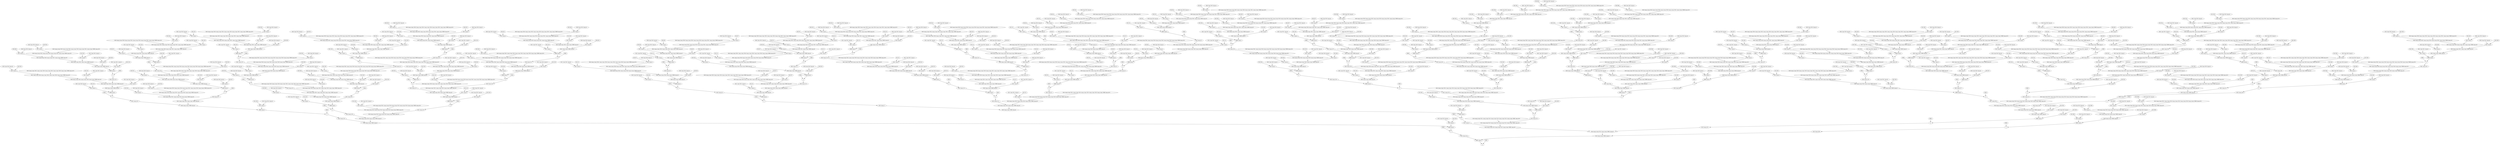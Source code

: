 digraph G {
1 [label="[X1v1]1"];
10 [label="(X2v2 imp (X3v2 imp q))"];
100 [label="(X4v3 imp q) 6"];
1001 [label="[X3v4]44"];
1002 [label="(X3v4 imp (X4v5 imp q))"];
1003 [label="(X4v5 imp q)"];
1004 [label="(ORX4 imp q)"];
1005 [label="(X4v5 imp q) imp ((ORX4 imp q))"];
1006 [label="(X4v2 imp q) imp ((X4v5 imp q) imp ((ORX4 imp q)))"];
1007 [label="(X4v4 imp q) imp ((X4v2 imp q) imp ((X4v5 imp q) imp ((ORX4 imp q))))"];
1008 [label="(X4v1 imp q) imp ((X4v4 imp q) imp ((X4v2 imp q) imp ((X4v5 imp q) imp ((ORX4 imp q)))))"];
1009 [label="(X4v3 imp q) imp ((X4v1 imp q) imp ((X4v4 imp q) imp ((X4v2 imp q) imp ((X4v5 imp q) imp ((ORX4 imp q))))))"];
101 [label="[X3v4]5"];
1010 [label="ORX4"];
1011 [label="q"];
1012 [label="(X3v4 imp q) 44"];
1013 [label="[X2v2]41"];
1014 [label="(X2v2 imp (X3v5 imp q))"];
1015 [label="(X3v5 imp q)"];
1016 [label="(ORX3 imp q)"];
1017 [label="(X3v2 imp q) imp ((ORX3 imp q))"];
1018 [label="(X3v1 imp q) imp ((X3v2 imp q) imp ((ORX3 imp q)))"];
1019 [label="(X3v4 imp q) imp ((X3v1 imp q) imp ((X3v2 imp q) imp ((ORX3 imp q))))"];
102 [label="(X3v4 imp (X4v4 imp q))"];
1020 [label="(X3v3 imp q) imp ((X3v4 imp q) imp ((X3v1 imp q) imp ((X3v2 imp q) imp ((ORX3 imp q)))))"];
1021 [label="(X3v5 imp q) imp ((X3v3 imp q) imp ((X3v4 imp q) imp ((X3v1 imp q) imp ((X3v2 imp q) imp ((ORX3 imp q))))))"];
1022 [label="ORX3"];
1023 [label="q"];
1024 [label="(X2v2 imp q) 41"];
1025 [label="[X1v3]35"];
1026 [label="(X1v3 imp (X2v3 imp q))"];
1027 [label="(X2v3 imp q)"];
1029 [label="[X3v1]47"];
103 [label="(X4v4 imp q)"];
1030 [label="(X3v1 imp (X4v1 imp q))"];
1031 [label="(X4v1 imp q)"];
1033 [label="[X3v1]47"];
1034 [label="(X3v1 imp (X5v1 imp q))"];
1035 [label="(X5v1 imp q)"];
1037 [label="[X4v2]48"];
1038 [label="(X4v2 imp (X5v2 imp q))"];
1039 [label="(X5v2 imp q)"];
1041 [label="[X1v3]35"];
1042 [label="(X1v3 imp (X5v3 imp q))"];
1043 [label="(X5v3 imp q)"];
1045 [label="[X2v4]46"];
1046 [label="(X2v4 imp (X5v4 imp q))"];
1047 [label="(X5v4 imp q)"];
1049 [label="[X4v2]48"];
105 [label="[X3v4]5"];
1050 [label="(X4v2 imp (X5v5 imp q))"];
1051 [label="(X5v5 imp q)"];
1052 [label="(ORX5 imp q)"];
1053 [label="(X5v1 imp q) imp ((ORX5 imp q))"];
1054 [label="(X5v4 imp q) imp ((X5v1 imp q) imp ((ORX5 imp q)))"];
1055 [label="(X5v2 imp q) imp ((X5v4 imp q) imp ((X5v1 imp q) imp ((ORX5 imp q))))"];
1056 [label="(X5v5 imp q) imp ((X5v2 imp q) imp ((X5v4 imp q) imp ((X5v1 imp q) imp ((ORX5 imp q)))))"];
1057 [label="(X5v3 imp q) imp ((X5v5 imp q) imp ((X5v2 imp q) imp ((X5v4 imp q) imp ((X5v1 imp q) imp ((ORX5 imp q))))))"];
1058 [label="ORX5"];
1059 [label="q"];
106 [label="(X3v4 imp (X4v5 imp q))"];
1060 [label="(X4v2 imp q) 48"];
1061 [label="[X1v3]35"];
1062 [label="(X1v3 imp (X4v3 imp q))"];
1063 [label="(X4v3 imp q)"];
1065 [label="[X2v4]46"];
1066 [label="(X2v4 imp (X4v4 imp q))"];
1067 [label="(X4v4 imp q)"];
1069 [label="[X3v1]47"];
107 [label="(X4v5 imp q)"];
1070 [label="(X3v1 imp (X4v5 imp q))"];
1071 [label="(X4v5 imp q)"];
1072 [label="(ORX4 imp q)"];
1073 [label="(X4v5 imp q) imp ((ORX4 imp q))"];
1074 [label="(X4v2 imp q) imp ((X4v5 imp q) imp ((ORX4 imp q)))"];
1075 [label="(X4v4 imp q) imp ((X4v2 imp q) imp ((X4v5 imp q) imp ((ORX4 imp q))))"];
1076 [label="(X4v1 imp q) imp ((X4v4 imp q) imp ((X4v2 imp q) imp ((X4v5 imp q) imp ((ORX4 imp q)))))"];
1077 [label="(X4v3 imp q) imp ((X4v1 imp q) imp ((X4v4 imp q) imp ((X4v2 imp q) imp ((X4v5 imp q) imp ((ORX4 imp q))))))"];
1078 [label="ORX4"];
1079 [label="q"];
108 [label="(ORX4 imp q)"];
1080 [label="(X3v1 imp q) 47"];
1081 [label="[X4v1]50"];
1082 [label="(X4v1 imp (X5v1 imp q))"];
1083 [label="(X5v1 imp q)"];
1085 [label="[X3v2]49"];
1086 [label="(X3v2 imp (X5v2 imp q))"];
1087 [label="(X5v2 imp q)"];
1089 [label="[X1v3]35"];
109 [label="(X4v5 imp q) imp ((ORX4 imp q))"];
1090 [label="(X1v3 imp (X5v3 imp q))"];
1091 [label="(X5v3 imp q)"];
1093 [label="[X2v4]46"];
1094 [label="(X2v4 imp (X5v4 imp q))"];
1095 [label="(X5v4 imp q)"];
1097 [label="[X4v1]50"];
1098 [label="(X4v1 imp (X5v5 imp q))"];
1099 [label="(X5v5 imp q)"];
11 [label="(X3v2 imp q)"];
110 [label="(X4v2 imp q) imp ((X4v5 imp q) imp ((ORX4 imp q)))"];
1100 [label="(ORX5 imp q)"];
1101 [label="(X5v1 imp q) imp ((ORX5 imp q))"];
1102 [label="(X5v4 imp q) imp ((X5v1 imp q) imp ((ORX5 imp q)))"];
1103 [label="(X5v2 imp q) imp ((X5v4 imp q) imp ((X5v1 imp q) imp ((ORX5 imp q))))"];
1104 [label="(X5v5 imp q) imp ((X5v2 imp q) imp ((X5v4 imp q) imp ((X5v1 imp q) imp ((ORX5 imp q)))))"];
1105 [label="(X5v3 imp q) imp ((X5v5 imp q) imp ((X5v2 imp q) imp ((X5v4 imp q) imp ((X5v1 imp q) imp ((ORX5 imp q))))))"];
1106 [label="ORX5"];
1107 [label="q"];
1108 [label="(X4v1 imp q) 50"];
1109 [label="[X3v2]49"];
111 [label="(X4v4 imp q) imp ((X4v2 imp q) imp ((X4v5 imp q) imp ((ORX4 imp q))))"];
1110 [label="(X3v2 imp (X4v2 imp q))"];
1111 [label="(X4v2 imp q)"];
1113 [label="[X1v3]35"];
1114 [label="(X1v3 imp (X4v3 imp q))"];
1115 [label="(X4v3 imp q)"];
1117 [label="[X2v4]46"];
1118 [label="(X2v4 imp (X4v4 imp q))"];
1119 [label="(X4v4 imp q)"];
112 [label="(X4v1 imp q) imp ((X4v4 imp q) imp ((X4v2 imp q) imp ((X4v5 imp q) imp ((ORX4 imp q)))))"];
1121 [label="[X3v2]49"];
1122 [label="(X3v2 imp (X4v5 imp q))"];
1123 [label="(X4v5 imp q)"];
1124 [label="(ORX4 imp q)"];
1125 [label="(X4v5 imp q) imp ((ORX4 imp q))"];
1126 [label="(X4v2 imp q) imp ((X4v5 imp q) imp ((ORX4 imp q)))"];
1127 [label="(X4v4 imp q) imp ((X4v2 imp q) imp ((X4v5 imp q) imp ((ORX4 imp q))))"];
1128 [label="(X4v1 imp q) imp ((X4v4 imp q) imp ((X4v2 imp q) imp ((X4v5 imp q) imp ((ORX4 imp q)))))"];
1129 [label="(X4v3 imp q) imp ((X4v1 imp q) imp ((X4v4 imp q) imp ((X4v2 imp q) imp ((X4v5 imp q) imp ((ORX4 imp q))))))"];
113 [label="(X4v3 imp q) imp ((X4v1 imp q) imp ((X4v4 imp q) imp ((X4v2 imp q) imp ((X4v5 imp q) imp ((ORX4 imp q))))))"];
1130 [label="ORX4"];
1131 [label="q"];
1132 [label="(X3v2 imp q) 49"];
1133 [label="[X1v3]35"];
1134 [label="(X1v3 imp (X3v3 imp q))"];
1135 [label="(X3v3 imp q)"];
1137 [label="[X2v4]46"];
1138 [label="(X2v4 imp (X3v4 imp q))"];
1139 [label="(X3v4 imp q)"];
114 [label="ORX4"];
1141 [label="[X2v4]46"];
1142 [label="(X2v4 imp (X3v5 imp q))"];
1143 [label="(X3v5 imp q)"];
1144 [label="(ORX3 imp q)"];
1145 [label="(X3v2 imp q) imp ((ORX3 imp q))"];
1146 [label="(X3v1 imp q) imp ((X3v2 imp q) imp ((ORX3 imp q)))"];
1147 [label="(X3v4 imp q) imp ((X3v1 imp q) imp ((X3v2 imp q) imp ((ORX3 imp q))))"];
1148 [label="(X3v3 imp q) imp ((X3v4 imp q) imp ((X3v1 imp q) imp ((X3v2 imp q) imp ((ORX3 imp q)))))"];
1149 [label="(X3v5 imp q) imp ((X3v3 imp q) imp ((X3v4 imp q) imp ((X3v1 imp q) imp ((X3v2 imp q) imp ((ORX3 imp q))))))"];
115 [label="q"];
1150 [label="ORX3"];
1151 [label="q"];
1152 [label="(X2v4 imp q) 46"];
1153 [label="[X1v3]35"];
1154 [label="(X1v3 imp (X2v5 imp q))"];
1155 [label="(X2v5 imp q)"];
1156 [label="(ORX2 imp q)"];
1157 [label="(X2v5 imp q) imp ((ORX2 imp q))"];
1158 [label="(X2v3 imp q) imp ((X2v5 imp q) imp ((ORX2 imp q)))"];
1159 [label="(X2v4 imp q) imp ((X2v3 imp q) imp ((X2v5 imp q) imp ((ORX2 imp q))))"];
116 [label="(X3v4 imp q) 5"];
1160 [label="(X2v1 imp q) imp ((X2v4 imp q) imp ((X2v3 imp q) imp ((X2v5 imp q) imp ((ORX2 imp q)))))"];
1161 [label="(X2v2 imp q) imp ((X2v1 imp q) imp ((X2v4 imp q) imp ((X2v3 imp q) imp ((X2v5 imp q) imp ((ORX2 imp q))))))"];
1162 [label="ORX2"];
1163 [label="q"];
1164 [label="(X1v3 imp q) 35"];
1165 [label="[X2v1]53"];
1166 [label="(X2v1 imp (X3v1 imp q))"];
1167 [label="(X3v1 imp q)"];
1169 [label="[X2v1]53"];
117 [label="[X2v2]2"];
1170 [label="(X2v1 imp (X4v1 imp q))"];
1171 [label="(X4v1 imp q)"];
1173 [label="[X3v2]54"];
1174 [label="(X3v2 imp (X4v2 imp q))"];
1175 [label="(X4v2 imp q)"];
1177 [label="[X2v1]53"];
1178 [label="(X2v1 imp (X5v1 imp q))"];
1179 [label="(X5v1 imp q)"];
118 [label="(X2v2 imp (X3v5 imp q))"];
1181 [label="[X3v2]54"];
1182 [label="(X3v2 imp (X5v2 imp q))"];
1183 [label="(X5v2 imp q)"];
1185 [label="[X4v3]55"];
1186 [label="(X4v3 imp (X5v3 imp q))"];
1187 [label="(X5v3 imp q)"];
1189 [label="[X1v4]52"];
119 [label="(X3v5 imp q)"];
1190 [label="(X1v4 imp (X5v4 imp q))"];
1191 [label="(X5v4 imp q)"];
1193 [label="[X4v3]55"];
1194 [label="(X4v3 imp (X5v5 imp q))"];
1195 [label="(X5v5 imp q)"];
1196 [label="(ORX5 imp q)"];
1197 [label="(X5v1 imp q) imp ((ORX5 imp q))"];
1198 [label="(X5v4 imp q) imp ((X5v1 imp q) imp ((ORX5 imp q)))"];
1199 [label="(X5v2 imp q) imp ((X5v4 imp q) imp ((X5v1 imp q) imp ((ORX5 imp q))))"];
120 [label="(ORX3 imp q)"];
1200 [label="(X5v5 imp q) imp ((X5v2 imp q) imp ((X5v4 imp q) imp ((X5v1 imp q) imp ((ORX5 imp q)))))"];
1201 [label="(X5v3 imp q) imp ((X5v5 imp q) imp ((X5v2 imp q) imp ((X5v4 imp q) imp ((X5v1 imp q) imp ((ORX5 imp q))))))"];
1202 [label="ORX5"];
1203 [label="q"];
1204 [label="(X4v3 imp q) 55"];
1205 [label="[X1v4]52"];
1206 [label="(X1v4 imp (X4v4 imp q))"];
1207 [label="(X4v4 imp q)"];
1209 [label="[X3v2]54"];
121 [label="(X3v2 imp q) imp ((ORX3 imp q))"];
1210 [label="(X3v2 imp (X4v5 imp q))"];
1211 [label="(X4v5 imp q)"];
1212 [label="(ORX4 imp q)"];
1213 [label="(X4v5 imp q) imp ((ORX4 imp q))"];
1214 [label="(X4v2 imp q) imp ((X4v5 imp q) imp ((ORX4 imp q)))"];
1215 [label="(X4v4 imp q) imp ((X4v2 imp q) imp ((X4v5 imp q) imp ((ORX4 imp q))))"];
1216 [label="(X4v1 imp q) imp ((X4v4 imp q) imp ((X4v2 imp q) imp ((X4v5 imp q) imp ((ORX4 imp q)))))"];
1217 [label="(X4v3 imp q) imp ((X4v1 imp q) imp ((X4v4 imp q) imp ((X4v2 imp q) imp ((X4v5 imp q) imp ((ORX4 imp q))))))"];
1218 [label="ORX4"];
1219 [label="q"];
122 [label="(X3v1 imp q) imp ((X3v2 imp q) imp ((ORX3 imp q)))"];
1220 [label="(X3v2 imp q) 54"];
1221 [label="[X2v1]53"];
1222 [label="(X2v1 imp (X4v1 imp q))"];
1223 [label="(X4v1 imp q)"];
1225 [label="[X2v1]53"];
1226 [label="(X2v1 imp (X5v1 imp q))"];
1227 [label="(X5v1 imp q)"];
1229 [label="[X4v2]57"];
123 [label="(X3v4 imp q) imp ((X3v1 imp q) imp ((X3v2 imp q) imp ((ORX3 imp q))))"];
1230 [label="(X4v2 imp (X5v2 imp q))"];
1231 [label="(X5v2 imp q)"];
1233 [label="[X3v3]56"];
1234 [label="(X3v3 imp (X5v3 imp q))"];
1235 [label="(X5v3 imp q)"];
1237 [label="[X1v4]52"];
1238 [label="(X1v4 imp (X5v4 imp q))"];
1239 [label="(X5v4 imp q)"];
124 [label="(X3v3 imp q) imp ((X3v4 imp q) imp ((X3v1 imp q) imp ((X3v2 imp q) imp ((ORX3 imp q)))))"];
1241 [label="[X4v2]57"];
1242 [label="(X4v2 imp (X5v5 imp q))"];
1243 [label="(X5v5 imp q)"];
1244 [label="(ORX5 imp q)"];
1245 [label="(X5v1 imp q) imp ((ORX5 imp q))"];
1246 [label="(X5v4 imp q) imp ((X5v1 imp q) imp ((ORX5 imp q)))"];
1247 [label="(X5v2 imp q) imp ((X5v4 imp q) imp ((X5v1 imp q) imp ((ORX5 imp q))))"];
1248 [label="(X5v5 imp q) imp ((X5v2 imp q) imp ((X5v4 imp q) imp ((X5v1 imp q) imp ((ORX5 imp q)))))"];
1249 [label="(X5v3 imp q) imp ((X5v5 imp q) imp ((X5v2 imp q) imp ((X5v4 imp q) imp ((X5v1 imp q) imp ((ORX5 imp q))))))"];
125 [label="(X3v5 imp q) imp ((X3v3 imp q) imp ((X3v4 imp q) imp ((X3v1 imp q) imp ((X3v2 imp q) imp ((ORX3 imp q))))))"];
1250 [label="ORX5"];
1251 [label="q"];
1252 [label="(X4v2 imp q) 57"];
1253 [label="[X3v3]56"];
1254 [label="(X3v3 imp (X4v3 imp q))"];
1255 [label="(X4v3 imp q)"];
1257 [label="[X1v4]52"];
1258 [label="(X1v4 imp (X4v4 imp q))"];
1259 [label="(X4v4 imp q)"];
126 [label="ORX3"];
1261 [label="[X3v3]56"];
1262 [label="(X3v3 imp (X4v5 imp q))"];
1263 [label="(X4v5 imp q)"];
1264 [label="(ORX4 imp q)"];
1265 [label="(X4v5 imp q) imp ((ORX4 imp q))"];
1266 [label="(X4v2 imp q) imp ((X4v5 imp q) imp ((ORX4 imp q)))"];
1267 [label="(X4v4 imp q) imp ((X4v2 imp q) imp ((X4v5 imp q) imp ((ORX4 imp q))))"];
1268 [label="(X4v1 imp q) imp ((X4v4 imp q) imp ((X4v2 imp q) imp ((X4v5 imp q) imp ((ORX4 imp q)))))"];
1269 [label="(X4v3 imp q) imp ((X4v1 imp q) imp ((X4v4 imp q) imp ((X4v2 imp q) imp ((X4v5 imp q) imp ((ORX4 imp q))))))"];
127 [label="q"];
1270 [label="ORX4"];
1271 [label="q"];
1272 [label="(X3v3 imp q) 56"];
1273 [label="[X1v4]52"];
1274 [label="(X1v4 imp (X3v4 imp q))"];
1275 [label="(X3v4 imp q)"];
1277 [label="[X2v1]53"];
1278 [label="(X2v1 imp (X3v5 imp q))"];
1279 [label="(X3v5 imp q)"];
128 [label="(X2v2 imp q) 2"];
1280 [label="(ORX3 imp q)"];
1281 [label="(X3v2 imp q) imp ((ORX3 imp q))"];
1282 [label="(X3v1 imp q) imp ((X3v2 imp q) imp ((ORX3 imp q)))"];
1283 [label="(X3v4 imp q) imp ((X3v1 imp q) imp ((X3v2 imp q) imp ((ORX3 imp q))))"];
1284 [label="(X3v3 imp q) imp ((X3v4 imp q) imp ((X3v1 imp q) imp ((X3v2 imp q) imp ((ORX3 imp q)))))"];
1285 [label="(X3v5 imp q) imp ((X3v3 imp q) imp ((X3v4 imp q) imp ((X3v1 imp q) imp ((X3v2 imp q) imp ((ORX3 imp q))))))"];
1286 [label="ORX3"];
1287 [label="q"];
1288 [label="(X2v1 imp q) 53"];
1289 [label="[X3v1]59"];
129 [label="[X1v1]1"];
1290 [label="(X3v1 imp (X4v1 imp q))"];
1291 [label="(X4v1 imp q)"];
1293 [label="[X2v2]58"];
1294 [label="(X2v2 imp (X4v2 imp q))"];
1295 [label="(X4v2 imp q)"];
1297 [label="[X3v1]59"];
1298 [label="(X3v1 imp (X5v1 imp q))"];
1299 [label="(X5v1 imp q)"];
13 [label="[X1v1]1"];
130 [label="(X1v1 imp (X3v1 imp q))"];
1301 [label="[X2v2]58"];
1302 [label="(X2v2 imp (X5v2 imp q))"];
1303 [label="(X5v2 imp q)"];
1305 [label="[X4v3]60"];
1306 [label="(X4v3 imp (X5v3 imp q))"];
1307 [label="(X5v3 imp q)"];
1309 [label="[X1v4]52"];
131 [label="(X3v1 imp q)"];
1310 [label="(X1v4 imp (X5v4 imp q))"];
1311 [label="(X5v4 imp q)"];
1313 [label="[X4v3]60"];
1314 [label="(X4v3 imp (X5v5 imp q))"];
1315 [label="(X5v5 imp q)"];
1316 [label="(ORX5 imp q)"];
1317 [label="(X5v1 imp q) imp ((ORX5 imp q))"];
1318 [label="(X5v4 imp q) imp ((X5v1 imp q) imp ((ORX5 imp q)))"];
1319 [label="(X5v2 imp q) imp ((X5v4 imp q) imp ((X5v1 imp q) imp ((ORX5 imp q))))"];
1320 [label="(X5v5 imp q) imp ((X5v2 imp q) imp ((X5v4 imp q) imp ((X5v1 imp q) imp ((ORX5 imp q)))))"];
1321 [label="(X5v3 imp q) imp ((X5v5 imp q) imp ((X5v2 imp q) imp ((X5v4 imp q) imp ((X5v1 imp q) imp ((ORX5 imp q))))))"];
1322 [label="ORX5"];
1323 [label="q"];
1324 [label="(X4v3 imp q) 60"];
1325 [label="[X1v4]52"];
1326 [label="(X1v4 imp (X4v4 imp q))"];
1327 [label="(X4v4 imp q)"];
1329 [label="[X3v1]59"];
133 [label="[X1v1]1"];
1330 [label="(X3v1 imp (X4v5 imp q))"];
1331 [label="(X4v5 imp q)"];
1332 [label="(ORX4 imp q)"];
1333 [label="(X4v5 imp q) imp ((ORX4 imp q))"];
1334 [label="(X4v2 imp q) imp ((X4v5 imp q) imp ((ORX4 imp q)))"];
1335 [label="(X4v4 imp q) imp ((X4v2 imp q) imp ((X4v5 imp q) imp ((ORX4 imp q))))"];
1336 [label="(X4v1 imp q) imp ((X4v4 imp q) imp ((X4v2 imp q) imp ((X4v5 imp q) imp ((ORX4 imp q)))))"];
1337 [label="(X4v3 imp q) imp ((X4v1 imp q) imp ((X4v4 imp q) imp ((X4v2 imp q) imp ((X4v5 imp q) imp ((ORX4 imp q))))))"];
1338 [label="ORX4"];
1339 [label="q"];
134 [label="(X1v1 imp (X4v1 imp q))"];
1340 [label="(X3v1 imp q) 59"];
1341 [label="[X2v2]58"];
1342 [label="(X2v2 imp (X3v2 imp q))"];
1343 [label="(X3v2 imp q)"];
1345 [label="[X4v1]62"];
1346 [label="(X4v1 imp (X5v1 imp q))"];
1347 [label="(X5v1 imp q)"];
1349 [label="[X2v2]58"];
135 [label="(X4v1 imp q)"];
1350 [label="(X2v2 imp (X5v2 imp q))"];
1351 [label="(X5v2 imp q)"];
1353 [label="[X3v3]61"];
1354 [label="(X3v3 imp (X5v3 imp q))"];
1355 [label="(X5v3 imp q)"];
1357 [label="[X1v4]52"];
1358 [label="(X1v4 imp (X5v4 imp q))"];
1359 [label="(X5v4 imp q)"];
1361 [label="[X4v1]62"];
1362 [label="(X4v1 imp (X5v5 imp q))"];
1363 [label="(X5v5 imp q)"];
1364 [label="(ORX5 imp q)"];
1365 [label="(X5v1 imp q) imp ((ORX5 imp q))"];
1366 [label="(X5v4 imp q) imp ((X5v1 imp q) imp ((ORX5 imp q)))"];
1367 [label="(X5v2 imp q) imp ((X5v4 imp q) imp ((X5v1 imp q) imp ((ORX5 imp q))))"];
1368 [label="(X5v5 imp q) imp ((X5v2 imp q) imp ((X5v4 imp q) imp ((X5v1 imp q) imp ((ORX5 imp q)))))"];
1369 [label="(X5v3 imp q) imp ((X5v5 imp q) imp ((X5v2 imp q) imp ((X5v4 imp q) imp ((X5v1 imp q) imp ((ORX5 imp q))))))"];
137 [label="[X3v2]8"];
1370 [label="ORX5"];
1371 [label="q"];
1372 [label="(X4v1 imp q) 62"];
1373 [label="[X2v2]58"];
1374 [label="(X2v2 imp (X4v2 imp q))"];
1375 [label="(X4v2 imp q)"];
1377 [label="[X3v3]61"];
1378 [label="(X3v3 imp (X4v3 imp q))"];
1379 [label="(X4v3 imp q)"];
138 [label="(X3v2 imp (X4v2 imp q))"];
1381 [label="[X1v4]52"];
1382 [label="(X1v4 imp (X4v4 imp q))"];
1383 [label="(X4v4 imp q)"];
1385 [label="[X3v3]61"];
1386 [label="(X3v3 imp (X4v5 imp q))"];
1387 [label="(X4v5 imp q)"];
1388 [label="(ORX4 imp q)"];
1389 [label="(X4v5 imp q) imp ((ORX4 imp q))"];
139 [label="(X4v2 imp q)"];
1390 [label="(X4v2 imp q) imp ((X4v5 imp q) imp ((ORX4 imp q)))"];
1391 [label="(X4v4 imp q) imp ((X4v2 imp q) imp ((X4v5 imp q) imp ((ORX4 imp q))))"];
1392 [label="(X4v1 imp q) imp ((X4v4 imp q) imp ((X4v2 imp q) imp ((X4v5 imp q) imp ((ORX4 imp q)))))"];
1393 [label="(X4v3 imp q) imp ((X4v1 imp q) imp ((X4v4 imp q) imp ((X4v2 imp q) imp ((X4v5 imp q) imp ((ORX4 imp q))))))"];
1394 [label="ORX4"];
1395 [label="q"];
1396 [label="(X3v3 imp q) 61"];
1397 [label="[X1v4]52"];
1398 [label="(X1v4 imp (X3v4 imp q))"];
1399 [label="(X3v4 imp q)"];
14 [label="(X1v1 imp (X4v1 imp q))"];
1401 [label="[X2v2]58"];
1402 [label="(X2v2 imp (X3v5 imp q))"];
1403 [label="(X3v5 imp q)"];
1404 [label="(ORX3 imp q)"];
1405 [label="(X3v2 imp q) imp ((ORX3 imp q))"];
1406 [label="(X3v1 imp q) imp ((X3v2 imp q) imp ((ORX3 imp q)))"];
1407 [label="(X3v4 imp q) imp ((X3v1 imp q) imp ((X3v2 imp q) imp ((ORX3 imp q))))"];
1408 [label="(X3v3 imp q) imp ((X3v4 imp q) imp ((X3v1 imp q) imp ((X3v2 imp q) imp ((ORX3 imp q)))))"];
1409 [label="(X3v5 imp q) imp ((X3v3 imp q) imp ((X3v4 imp q) imp ((X3v1 imp q) imp ((X3v2 imp q) imp ((ORX3 imp q))))))"];
141 [label="[X2v3]7"];
1410 [label="ORX3"];
1411 [label="q"];
1412 [label="(X2v2 imp q) 58"];
1413 [label="[X3v1]64"];
1414 [label="(X3v1 imp (X4v1 imp q))"];
1415 [label="(X4v1 imp q)"];
1417 [label="[X3v1]64"];
1418 [label="(X3v1 imp (X5v1 imp q))"];
1419 [label="(X5v1 imp q)"];
142 [label="(X2v3 imp (X4v3 imp q))"];
1421 [label="[X4v2]65"];
1422 [label="(X4v2 imp (X5v2 imp q))"];
1423 [label="(X5v2 imp q)"];
1425 [label="[X2v3]63"];
1426 [label="(X2v3 imp (X5v3 imp q))"];
1427 [label="(X5v3 imp q)"];
1429 [label="[X1v4]52"];
143 [label="(X4v3 imp q)"];
1430 [label="(X1v4 imp (X5v4 imp q))"];
1431 [label="(X5v4 imp q)"];
1433 [label="[X4v2]65"];
1434 [label="(X4v2 imp (X5v5 imp q))"];
1435 [label="(X5v5 imp q)"];
1436 [label="(ORX5 imp q)"];
1437 [label="(X5v1 imp q) imp ((ORX5 imp q))"];
1438 [label="(X5v4 imp q) imp ((X5v1 imp q) imp ((ORX5 imp q)))"];
1439 [label="(X5v2 imp q) imp ((X5v4 imp q) imp ((X5v1 imp q) imp ((ORX5 imp q))))"];
1440 [label="(X5v5 imp q) imp ((X5v2 imp q) imp ((X5v4 imp q) imp ((X5v1 imp q) imp ((ORX5 imp q)))))"];
1441 [label="(X5v3 imp q) imp ((X5v5 imp q) imp ((X5v2 imp q) imp ((X5v4 imp q) imp ((X5v1 imp q) imp ((ORX5 imp q))))))"];
1442 [label="ORX5"];
1443 [label="q"];
1444 [label="(X4v2 imp q) 65"];
1445 [label="[X2v3]63"];
1446 [label="(X2v3 imp (X4v3 imp q))"];
1447 [label="(X4v3 imp q)"];
1449 [label="[X1v4]52"];
145 [label="[X1v1]1"];
1450 [label="(X1v4 imp (X4v4 imp q))"];
1451 [label="(X4v4 imp q)"];
1453 [label="[X3v1]64"];
1454 [label="(X3v1 imp (X4v5 imp q))"];
1455 [label="(X4v5 imp q)"];
1456 [label="(ORX4 imp q)"];
1457 [label="(X4v5 imp q) imp ((ORX4 imp q))"];
1458 [label="(X4v2 imp q) imp ((X4v5 imp q) imp ((ORX4 imp q)))"];
1459 [label="(X4v4 imp q) imp ((X4v2 imp q) imp ((X4v5 imp q) imp ((ORX4 imp q))))"];
146 [label="(X1v1 imp (X5v1 imp q))"];
1460 [label="(X4v1 imp q) imp ((X4v4 imp q) imp ((X4v2 imp q) imp ((X4v5 imp q) imp ((ORX4 imp q)))))"];
1461 [label="(X4v3 imp q) imp ((X4v1 imp q) imp ((X4v4 imp q) imp ((X4v2 imp q) imp ((X4v5 imp q) imp ((ORX4 imp q))))))"];
1462 [label="ORX4"];
1463 [label="q"];
1464 [label="(X3v1 imp q) 64"];
1465 [label="[X4v1]67"];
1466 [label="(X4v1 imp (X5v1 imp q))"];
1467 [label="(X5v1 imp q)"];
1469 [label="[X3v2]66"];
147 [label="(X5v1 imp q)"];
1470 [label="(X3v2 imp (X5v2 imp q))"];
1471 [label="(X5v2 imp q)"];
1473 [label="[X2v3]63"];
1474 [label="(X2v3 imp (X5v3 imp q))"];
1475 [label="(X5v3 imp q)"];
1477 [label="[X1v4]52"];
1478 [label="(X1v4 imp (X5v4 imp q))"];
1479 [label="(X5v4 imp q)"];
1481 [label="[X4v1]67"];
1482 [label="(X4v1 imp (X5v5 imp q))"];
1483 [label="(X5v5 imp q)"];
1484 [label="(ORX5 imp q)"];
1485 [label="(X5v1 imp q) imp ((ORX5 imp q))"];
1486 [label="(X5v4 imp q) imp ((X5v1 imp q) imp ((ORX5 imp q)))"];
1487 [label="(X5v2 imp q) imp ((X5v4 imp q) imp ((X5v1 imp q) imp ((ORX5 imp q))))"];
1488 [label="(X5v5 imp q) imp ((X5v2 imp q) imp ((X5v4 imp q) imp ((X5v1 imp q) imp ((ORX5 imp q)))))"];
1489 [label="(X5v3 imp q) imp ((X5v5 imp q) imp ((X5v2 imp q) imp ((X5v4 imp q) imp ((X5v1 imp q) imp ((ORX5 imp q))))))"];
149 [label="[X3v2]8"];
1490 [label="ORX5"];
1491 [label="q"];
1492 [label="(X4v1 imp q) 67"];
1493 [label="[X3v2]66"];
1494 [label="(X3v2 imp (X4v2 imp q))"];
1495 [label="(X4v2 imp q)"];
1497 [label="[X2v3]63"];
1498 [label="(X2v3 imp (X4v3 imp q))"];
1499 [label="(X4v3 imp q)"];
15 [label="(X4v1 imp q)"];
150 [label="(X3v2 imp (X5v2 imp q))"];
1501 [label="[X1v4]52"];
1502 [label="(X1v4 imp (X4v4 imp q))"];
1503 [label="(X4v4 imp q)"];
1505 [label="[X3v2]66"];
1506 [label="(X3v2 imp (X4v5 imp q))"];
1507 [label="(X4v5 imp q)"];
1508 [label="(ORX4 imp q)"];
1509 [label="(X4v5 imp q) imp ((ORX4 imp q))"];
151 [label="(X5v2 imp q)"];
1510 [label="(X4v2 imp q) imp ((X4v5 imp q) imp ((ORX4 imp q)))"];
1511 [label="(X4v4 imp q) imp ((X4v2 imp q) imp ((X4v5 imp q) imp ((ORX4 imp q))))"];
1512 [label="(X4v1 imp q) imp ((X4v4 imp q) imp ((X4v2 imp q) imp ((X4v5 imp q) imp ((ORX4 imp q)))))"];
1513 [label="(X4v3 imp q) imp ((X4v1 imp q) imp ((X4v4 imp q) imp ((X4v2 imp q) imp ((X4v5 imp q) imp ((ORX4 imp q))))))"];
1514 [label="ORX4"];
1515 [label="q"];
1516 [label="(X3v2 imp q) 66"];
1517 [label="[X2v3]63"];
1518 [label="(X2v3 imp (X3v3 imp q))"];
1519 [label="(X3v3 imp q)"];
1521 [label="[X1v4]52"];
1522 [label="(X1v4 imp (X3v4 imp q))"];
1523 [label="(X3v4 imp q)"];
1525 [label="[X2v3]63"];
1526 [label="(X2v3 imp (X3v5 imp q))"];
1527 [label="(X3v5 imp q)"];
1528 [label="(ORX3 imp q)"];
1529 [label="(X3v2 imp q) imp ((ORX3 imp q))"];
153 [label="[X2v3]7"];
1530 [label="(X3v1 imp q) imp ((X3v2 imp q) imp ((ORX3 imp q)))"];
1531 [label="(X3v4 imp q) imp ((X3v1 imp q) imp ((X3v2 imp q) imp ((ORX3 imp q))))"];
1532 [label="(X3v3 imp q) imp ((X3v4 imp q) imp ((X3v1 imp q) imp ((X3v2 imp q) imp ((ORX3 imp q)))))"];
1533 [label="(X3v5 imp q) imp ((X3v3 imp q) imp ((X3v4 imp q) imp ((X3v1 imp q) imp ((X3v2 imp q) imp ((ORX3 imp q))))))"];
1534 [label="ORX3"];
1535 [label="q"];
1536 [label="(X2v3 imp q) 63"];
1537 [label="[X1v4]52"];
1538 [label="(X1v4 imp (X2v4 imp q))"];
1539 [label="(X2v4 imp q)"];
154 [label="(X2v3 imp (X5v3 imp q))"];
1541 [label="[X1v4]52"];
1542 [label="(X1v4 imp (X2v5 imp q))"];
1543 [label="(X2v5 imp q)"];
1544 [label="(ORX2 imp q)"];
1545 [label="(X2v5 imp q) imp ((ORX2 imp q))"];
1546 [label="(X2v3 imp q) imp ((X2v5 imp q) imp ((ORX2 imp q)))"];
1547 [label="(X2v4 imp q) imp ((X2v3 imp q) imp ((X2v5 imp q) imp ((ORX2 imp q))))"];
1548 [label="(X2v1 imp q) imp ((X2v4 imp q) imp ((X2v3 imp q) imp ((X2v5 imp q) imp ((ORX2 imp q)))))"];
1549 [label="(X2v2 imp q) imp ((X2v1 imp q) imp ((X2v4 imp q) imp ((X2v3 imp q) imp ((X2v5 imp q) imp ((ORX2 imp q))))))"];
155 [label="(X5v3 imp q)"];
1550 [label="ORX2"];
1551 [label="q"];
1552 [label="(X1v4 imp q) 52"];
1553 [label="[X1v5]69"];
1554 [label="(X1v5 imp (X2v1 imp q))"];
1555 [label="(X2v1 imp q)"];
1556 [label="[X1v5]69"];
1557 [label="(X1v5 imp (X2v2 imp q))"];
1558 [label="(X2v2 imp q)"];
1559 [label="[X1v5]69"];
1560 [label="(X1v5 imp (X2v3 imp q))"];
1561 [label="(X2v3 imp q)"];
1562 [label="[X1v5]69"];
1563 [label="(X1v5 imp (X2v4 imp q))"];
1564 [label="(X2v4 imp q)"];
1565 [label="[X1v5]69"];
1566 [label="(X1v5 imp (X2v5 imp q))"];
1567 [label="(X2v5 imp q)"];
1569 [label="(ORX2 imp q)"];
157 [label="[X4v4]9"];
1570 [label="(X2v5 imp q) imp ((ORX2 imp q))"];
1571 [label="(X2v3 imp q) imp ((X2v5 imp q) imp ((ORX2 imp q)))"];
1572 [label="(X2v4 imp q) imp ((X2v3 imp q) imp ((X2v5 imp q) imp ((ORX2 imp q))))"];
1573 [label="(X2v1 imp q) imp ((X2v4 imp q) imp ((X2v3 imp q) imp ((X2v5 imp q) imp ((ORX2 imp q)))))"];
1574 [label="(X2v2 imp q) imp ((X2v1 imp q) imp ((X2v4 imp q) imp ((X2v3 imp q) imp ((X2v5 imp q) imp ((ORX2 imp q))))))"];
1575 [label="ORX2"];
1576 [label="q"];
1577 [label="(X1v5 imp q) 69"];
1578 [label="(ORX1 imp q)"];
1579 [label="(X1v2 imp q) imp ((ORX1 imp q))"];
158 [label="(X4v4 imp (X5v4 imp q))"];
1580 [label="(X1v5 imp q) imp ((X1v2 imp q) imp ((ORX1 imp q)))"];
1581 [label="(X1v3 imp q) imp ((X1v5 imp q) imp ((X1v2 imp q) imp ((ORX1 imp q))))"];
1582 [label="(X1v1 imp q) imp ((X1v3 imp q) imp ((X1v5 imp q) imp ((X1v2 imp q) imp ((ORX1 imp q)))))"];
1583 [label="(X1v4 imp q) imp ((X1v1 imp q) imp ((X1v3 imp q) imp ((X1v5 imp q) imp ((X1v2 imp q) imp ((ORX1 imp q))))))"];
1584 [label="ORX1"];
1585 [label="q"];
159 [label="(X5v4 imp q)"];
161 [label="[X4v4]9"];
162 [label="(X4v4 imp (X5v5 imp q))"];
163 [label="(X5v5 imp q)"];
164 [label="(ORX5 imp q)"];
165 [label="(X5v1 imp q) imp ((ORX5 imp q))"];
166 [label="(X5v4 imp q) imp ((X5v1 imp q) imp ((ORX5 imp q)))"];
167 [label="(X5v2 imp q) imp ((X5v4 imp q) imp ((X5v1 imp q) imp ((ORX5 imp q))))"];
168 [label="(X5v5 imp q) imp ((X5v2 imp q) imp ((X5v4 imp q) imp ((X5v1 imp q) imp ((ORX5 imp q)))))"];
169 [label="(X5v3 imp q) imp ((X5v5 imp q) imp ((X5v2 imp q) imp ((X5v4 imp q) imp ((X5v1 imp q) imp ((ORX5 imp q))))))"];
17 [label="[X2v2]2"];
170 [label="ORX5"];
171 [label="q"];
172 [label="(X4v4 imp q) 9"];
173 [label="[X3v2]8"];
174 [label="(X3v2 imp (X4v5 imp q))"];
175 [label="(X4v5 imp q)"];
176 [label="(ORX4 imp q)"];
177 [label="(X4v5 imp q) imp ((ORX4 imp q))"];
178 [label="(X4v2 imp q) imp ((X4v5 imp q) imp ((ORX4 imp q)))"];
179 [label="(X4v4 imp q) imp ((X4v2 imp q) imp ((X4v5 imp q) imp ((ORX4 imp q))))"];
18 [label="(X2v2 imp (X4v2 imp q))"];
180 [label="(X4v1 imp q) imp ((X4v4 imp q) imp ((X4v2 imp q) imp ((X4v5 imp q) imp ((ORX4 imp q)))))"];
181 [label="(X4v3 imp q) imp ((X4v1 imp q) imp ((X4v4 imp q) imp ((X4v2 imp q) imp ((X4v5 imp q) imp ((ORX4 imp q))))))"];
182 [label="ORX4"];
183 [label="q"];
184 [label="(X3v2 imp q) 8"];
185 [label="[X2v3]7"];
186 [label="(X2v3 imp (X3v3 imp q))"];
187 [label="(X3v3 imp q)"];
189 [label="[X1v1]1"];
19 [label="(X4v2 imp q)"];
190 [label="(X1v1 imp (X4v1 imp q))"];
191 [label="(X4v1 imp q)"];
193 [label="[X1v1]1"];
194 [label="(X1v1 imp (X5v1 imp q))"];
195 [label="(X5v1 imp q)"];
197 [label="[X4v2]11"];
198 [label="(X4v2 imp (X5v2 imp q))"];
199 [label="(X5v2 imp q)"];
2 [label="(X1v1 imp (X2v1 imp q))"];
201 [label="[X2v3]7"];
202 [label="(X2v3 imp (X5v3 imp q))"];
203 [label="(X5v3 imp q)"];
205 [label="[X3v4]10"];
206 [label="(X3v4 imp (X5v4 imp q))"];
207 [label="(X5v4 imp q)"];
209 [label="[X4v2]11"];
21 [label="[X3v3]3"];
210 [label="(X4v2 imp (X5v5 imp q))"];
211 [label="(X5v5 imp q)"];
212 [label="(ORX5 imp q)"];
213 [label="(X5v1 imp q) imp ((ORX5 imp q))"];
214 [label="(X5v4 imp q) imp ((X5v1 imp q) imp ((ORX5 imp q)))"];
215 [label="(X5v2 imp q) imp ((X5v4 imp q) imp ((X5v1 imp q) imp ((ORX5 imp q))))"];
216 [label="(X5v5 imp q) imp ((X5v2 imp q) imp ((X5v4 imp q) imp ((X5v1 imp q) imp ((ORX5 imp q)))))"];
217 [label="(X5v3 imp q) imp ((X5v5 imp q) imp ((X5v2 imp q) imp ((X5v4 imp q) imp ((X5v1 imp q) imp ((ORX5 imp q))))))"];
218 [label="ORX5"];
219 [label="q"];
22 [label="(X3v3 imp (X4v3 imp q))"];
220 [label="(X4v2 imp q) 11"];
221 [label="[X2v3]7"];
222 [label="(X2v3 imp (X4v3 imp q))"];
223 [label="(X4v3 imp q)"];
225 [label="[X3v4]10"];
226 [label="(X3v4 imp (X4v4 imp q))"];
227 [label="(X4v4 imp q)"];
229 [label="[X3v4]10"];
23 [label="(X4v3 imp q)"];
230 [label="(X3v4 imp (X4v5 imp q))"];
231 [label="(X4v5 imp q)"];
232 [label="(ORX4 imp q)"];
233 [label="(X4v5 imp q) imp ((ORX4 imp q))"];
234 [label="(X4v2 imp q) imp ((X4v5 imp q) imp ((ORX4 imp q)))"];
235 [label="(X4v4 imp q) imp ((X4v2 imp q) imp ((X4v5 imp q) imp ((ORX4 imp q))))"];
236 [label="(X4v1 imp q) imp ((X4v4 imp q) imp ((X4v2 imp q) imp ((X4v5 imp q) imp ((ORX4 imp q)))))"];
237 [label="(X4v3 imp q) imp ((X4v1 imp q) imp ((X4v4 imp q) imp ((X4v2 imp q) imp ((X4v5 imp q) imp ((ORX4 imp q))))))"];
238 [label="ORX4"];
239 [label="q"];
240 [label="(X3v4 imp q) 10"];
241 [label="[X2v3]7"];
242 [label="(X2v3 imp (X3v5 imp q))"];
243 [label="(X3v5 imp q)"];
244 [label="(ORX3 imp q)"];
245 [label="(X3v2 imp q) imp ((ORX3 imp q))"];
246 [label="(X3v1 imp q) imp ((X3v2 imp q) imp ((ORX3 imp q)))"];
247 [label="(X3v4 imp q) imp ((X3v1 imp q) imp ((X3v2 imp q) imp ((ORX3 imp q))))"];
248 [label="(X3v3 imp q) imp ((X3v4 imp q) imp ((X3v1 imp q) imp ((X3v2 imp q) imp ((ORX3 imp q)))))"];
249 [label="(X3v5 imp q) imp ((X3v3 imp q) imp ((X3v4 imp q) imp ((X3v1 imp q) imp ((X3v2 imp q) imp ((ORX3 imp q))))))"];
25 [label="[X1v1]1"];
250 [label="ORX3"];
251 [label="q"];
252 [label="(X2v3 imp q) 7"];
253 [label="[X1v1]1"];
254 [label="(X1v1 imp (X3v1 imp q))"];
255 [label="(X3v1 imp q)"];
257 [label="[X1v1]1"];
258 [label="(X1v1 imp (X4v1 imp q))"];
259 [label="(X4v1 imp q)"];
26 [label="(X1v1 imp (X5v1 imp q))"];
261 [label="[X3v2]13"];
262 [label="(X3v2 imp (X4v2 imp q))"];
263 [label="(X4v2 imp q)"];
265 [label="[X1v1]1"];
266 [label="(X1v1 imp (X5v1 imp q))"];
267 [label="(X5v1 imp q)"];
269 [label="[X3v2]13"];
27 [label="(X5v1 imp q)"];
270 [label="(X3v2 imp (X5v2 imp q))"];
271 [label="(X5v2 imp q)"];
273 [label="[X4v3]14"];
274 [label="(X4v3 imp (X5v3 imp q))"];
275 [label="(X5v3 imp q)"];
277 [label="[X2v4]12"];
278 [label="(X2v4 imp (X5v4 imp q))"];
279 [label="(X5v4 imp q)"];
281 [label="[X4v3]14"];
282 [label="(X4v3 imp (X5v5 imp q))"];
283 [label="(X5v5 imp q)"];
284 [label="(ORX5 imp q)"];
285 [label="(X5v1 imp q) imp ((ORX5 imp q))"];
286 [label="(X5v4 imp q) imp ((X5v1 imp q) imp ((ORX5 imp q)))"];
287 [label="(X5v2 imp q) imp ((X5v4 imp q) imp ((X5v1 imp q) imp ((ORX5 imp q))))"];
288 [label="(X5v5 imp q) imp ((X5v2 imp q) imp ((X5v4 imp q) imp ((X5v1 imp q) imp ((ORX5 imp q)))))"];
289 [label="(X5v3 imp q) imp ((X5v5 imp q) imp ((X5v2 imp q) imp ((X5v4 imp q) imp ((X5v1 imp q) imp ((ORX5 imp q))))))"];
29 [label="[X2v2]2"];
290 [label="ORX5"];
291 [label="q"];
292 [label="(X4v3 imp q) 14"];
293 [label="[X2v4]12"];
294 [label="(X2v4 imp (X4v4 imp q))"];
295 [label="(X4v4 imp q)"];
297 [label="[X3v2]13"];
298 [label="(X3v2 imp (X4v5 imp q))"];
299 [label="(X4v5 imp q)"];
3 [label="(X2v1 imp q)"];
30 [label="(X2v2 imp (X5v2 imp q))"];
300 [label="(ORX4 imp q)"];
301 [label="(X4v5 imp q) imp ((ORX4 imp q))"];
302 [label="(X4v2 imp q) imp ((X4v5 imp q) imp ((ORX4 imp q)))"];
303 [label="(X4v4 imp q) imp ((X4v2 imp q) imp ((X4v5 imp q) imp ((ORX4 imp q))))"];
304 [label="(X4v1 imp q) imp ((X4v4 imp q) imp ((X4v2 imp q) imp ((X4v5 imp q) imp ((ORX4 imp q)))))"];
305 [label="(X4v3 imp q) imp ((X4v1 imp q) imp ((X4v4 imp q) imp ((X4v2 imp q) imp ((X4v5 imp q) imp ((ORX4 imp q))))))"];
306 [label="ORX4"];
307 [label="q"];
308 [label="(X3v2 imp q) 13"];
309 [label="[X1v1]1"];
31 [label="(X5v2 imp q)"];
310 [label="(X1v1 imp (X4v1 imp q))"];
311 [label="(X4v1 imp q)"];
313 [label="[X1v1]1"];
314 [label="(X1v1 imp (X5v1 imp q))"];
315 [label="(X5v1 imp q)"];
317 [label="[X4v2]16"];
318 [label="(X4v2 imp (X5v2 imp q))"];
319 [label="(X5v2 imp q)"];
321 [label="[X3v3]15"];
322 [label="(X3v3 imp (X5v3 imp q))"];
323 [label="(X5v3 imp q)"];
325 [label="[X2v4]12"];
326 [label="(X2v4 imp (X5v4 imp q))"];
327 [label="(X5v4 imp q)"];
329 [label="[X4v2]16"];
33 [label="[X3v3]3"];
330 [label="(X4v2 imp (X5v5 imp q))"];
331 [label="(X5v5 imp q)"];
332 [label="(ORX5 imp q)"];
333 [label="(X5v1 imp q) imp ((ORX5 imp q))"];
334 [label="(X5v4 imp q) imp ((X5v1 imp q) imp ((ORX5 imp q)))"];
335 [label="(X5v2 imp q) imp ((X5v4 imp q) imp ((X5v1 imp q) imp ((ORX5 imp q))))"];
336 [label="(X5v5 imp q) imp ((X5v2 imp q) imp ((X5v4 imp q) imp ((X5v1 imp q) imp ((ORX5 imp q)))))"];
337 [label="(X5v3 imp q) imp ((X5v5 imp q) imp ((X5v2 imp q) imp ((X5v4 imp q) imp ((X5v1 imp q) imp ((ORX5 imp q))))))"];
338 [label="ORX5"];
339 [label="q"];
34 [label="(X3v3 imp (X5v3 imp q))"];
340 [label="(X4v2 imp q) 16"];
341 [label="[X3v3]15"];
342 [label="(X3v3 imp (X4v3 imp q))"];
343 [label="(X4v3 imp q)"];
345 [label="[X2v4]12"];
346 [label="(X2v4 imp (X4v4 imp q))"];
347 [label="(X4v4 imp q)"];
349 [label="[X3v3]15"];
35 [label="(X5v3 imp q)"];
350 [label="(X3v3 imp (X4v5 imp q))"];
351 [label="(X4v5 imp q)"];
352 [label="(ORX4 imp q)"];
353 [label="(X4v5 imp q) imp ((ORX4 imp q))"];
354 [label="(X4v2 imp q) imp ((X4v5 imp q) imp ((ORX4 imp q)))"];
355 [label="(X4v4 imp q) imp ((X4v2 imp q) imp ((X4v5 imp q) imp ((ORX4 imp q))))"];
356 [label="(X4v1 imp q) imp ((X4v4 imp q) imp ((X4v2 imp q) imp ((X4v5 imp q) imp ((ORX4 imp q)))))"];
357 [label="(X4v3 imp q) imp ((X4v1 imp q) imp ((X4v4 imp q) imp ((X4v2 imp q) imp ((X4v5 imp q) imp ((ORX4 imp q))))))"];
358 [label="ORX4"];
359 [label="q"];
360 [label="(X3v3 imp q) 15"];
361 [label="[X2v4]12"];
362 [label="(X2v4 imp (X3v4 imp q))"];
363 [label="(X3v4 imp q)"];
365 [label="[X2v4]12"];
366 [label="(X2v4 imp (X3v5 imp q))"];
367 [label="(X3v5 imp q)"];
368 [label="(ORX3 imp q)"];
369 [label="(X3v2 imp q) imp ((ORX3 imp q))"];
37 [label="[X4v4]4"];
370 [label="(X3v1 imp q) imp ((X3v2 imp q) imp ((ORX3 imp q)))"];
371 [label="(X3v4 imp q) imp ((X3v1 imp q) imp ((X3v2 imp q) imp ((ORX3 imp q))))"];
372 [label="(X3v3 imp q) imp ((X3v4 imp q) imp ((X3v1 imp q) imp ((X3v2 imp q) imp ((ORX3 imp q)))))"];
373 [label="(X3v5 imp q) imp ((X3v3 imp q) imp ((X3v4 imp q) imp ((X3v1 imp q) imp ((X3v2 imp q) imp ((ORX3 imp q))))))"];
374 [label="ORX3"];
375 [label="q"];
376 [label="(X2v4 imp q) 12"];
377 [label="[X1v1]1"];
378 [label="(X1v1 imp (X2v5 imp q))"];
379 [label="(X2v5 imp q)"];
38 [label="(X4v4 imp (X5v4 imp q))"];
380 [label="(ORX2 imp q)"];
381 [label="(X2v5 imp q) imp ((ORX2 imp q))"];
382 [label="(X2v3 imp q) imp ((X2v5 imp q) imp ((ORX2 imp q)))"];
383 [label="(X2v4 imp q) imp ((X2v3 imp q) imp ((X2v5 imp q) imp ((ORX2 imp q))))"];
384 [label="(X2v1 imp q) imp ((X2v4 imp q) imp ((X2v3 imp q) imp ((X2v5 imp q) imp ((ORX2 imp q)))))"];
385 [label="(X2v2 imp q) imp ((X2v1 imp q) imp ((X2v4 imp q) imp ((X2v3 imp q) imp ((X2v5 imp q) imp ((ORX2 imp q))))))"];
386 [label="ORX2"];
387 [label="q"];
388 [label="(X1v1 imp q) 1"];
389 [label="[X2v1]19"];
39 [label="(X5v4 imp q)"];
390 [label="(X2v1 imp (X3v1 imp q))"];
391 [label="(X3v1 imp q)"];
393 [label="[X1v2]18"];
394 [label="(X1v2 imp (X3v2 imp q))"];
395 [label="(X3v2 imp q)"];
397 [label="[X2v1]19"];
398 [label="(X2v1 imp (X4v1 imp q))"];
399 [label="(X4v1 imp q)"];
401 [label="[X1v2]18"];
402 [label="(X1v2 imp (X4v2 imp q))"];
403 [label="(X4v2 imp q)"];
405 [label="[X3v3]20"];
406 [label="(X3v3 imp (X4v3 imp q))"];
407 [label="(X4v3 imp q)"];
409 [label="[X2v1]19"];
41 [label="[X4v4]4"];
410 [label="(X2v1 imp (X5v1 imp q))"];
411 [label="(X5v1 imp q)"];
413 [label="[X1v2]18"];
414 [label="(X1v2 imp (X5v2 imp q))"];
415 [label="(X5v2 imp q)"];
417 [label="[X3v3]20"];
418 [label="(X3v3 imp (X5v3 imp q))"];
419 [label="(X5v3 imp q)"];
42 [label="(X4v4 imp (X5v5 imp q))"];
421 [label="[X4v4]21"];
422 [label="(X4v4 imp (X5v4 imp q))"];
423 [label="(X5v4 imp q)"];
425 [label="[X4v4]21"];
426 [label="(X4v4 imp (X5v5 imp q))"];
427 [label="(X5v5 imp q)"];
428 [label="(ORX5 imp q)"];
429 [label="(X5v1 imp q) imp ((ORX5 imp q))"];
43 [label="(X5v5 imp q)"];
430 [label="(X5v4 imp q) imp ((X5v1 imp q) imp ((ORX5 imp q)))"];
431 [label="(X5v2 imp q) imp ((X5v4 imp q) imp ((X5v1 imp q) imp ((ORX5 imp q))))"];
432 [label="(X5v5 imp q) imp ((X5v2 imp q) imp ((X5v4 imp q) imp ((X5v1 imp q) imp ((ORX5 imp q)))))"];
433 [label="(X5v3 imp q) imp ((X5v5 imp q) imp ((X5v2 imp q) imp ((X5v4 imp q) imp ((X5v1 imp q) imp ((ORX5 imp q))))))"];
434 [label="ORX5"];
435 [label="q"];
436 [label="(X4v4 imp q) 21"];
437 [label="[X3v3]20"];
438 [label="(X3v3 imp (X4v5 imp q))"];
439 [label="(X4v5 imp q)"];
44 [label="(ORX5 imp q)"];
440 [label="(ORX4 imp q)"];
441 [label="(X4v5 imp q) imp ((ORX4 imp q))"];
442 [label="(X4v2 imp q) imp ((X4v5 imp q) imp ((ORX4 imp q)))"];
443 [label="(X4v4 imp q) imp ((X4v2 imp q) imp ((X4v5 imp q) imp ((ORX4 imp q))))"];
444 [label="(X4v1 imp q) imp ((X4v4 imp q) imp ((X4v2 imp q) imp ((X4v5 imp q) imp ((ORX4 imp q)))))"];
445 [label="(X4v3 imp q) imp ((X4v1 imp q) imp ((X4v4 imp q) imp ((X4v2 imp q) imp ((X4v5 imp q) imp ((ORX4 imp q))))))"];
446 [label="ORX4"];
447 [label="q"];
448 [label="(X3v3 imp q) 20"];
449 [label="[X2v1]19"];
45 [label="(X5v1 imp q) imp ((ORX5 imp q))"];
450 [label="(X2v1 imp (X4v1 imp q))"];
451 [label="(X4v1 imp q)"];
453 [label="[X1v2]18"];
454 [label="(X1v2 imp (X4v2 imp q))"];
455 [label="(X4v2 imp q)"];
457 [label="[X2v1]19"];
458 [label="(X2v1 imp (X5v1 imp q))"];
459 [label="(X5v1 imp q)"];
46 [label="(X5v4 imp q) imp ((X5v1 imp q) imp ((ORX5 imp q)))"];
461 [label="[X1v2]18"];
462 [label="(X1v2 imp (X5v2 imp q))"];
463 [label="(X5v2 imp q)"];
465 [label="[X4v3]23"];
466 [label="(X4v3 imp (X5v3 imp q))"];
467 [label="(X5v3 imp q)"];
469 [label="[X3v4]22"];
47 [label="(X5v2 imp q) imp ((X5v4 imp q) imp ((X5v1 imp q) imp ((ORX5 imp q))))"];
470 [label="(X3v4 imp (X5v4 imp q))"];
471 [label="(X5v4 imp q)"];
473 [label="[X4v3]23"];
474 [label="(X4v3 imp (X5v5 imp q))"];
475 [label="(X5v5 imp q)"];
476 [label="(ORX5 imp q)"];
477 [label="(X5v1 imp q) imp ((ORX5 imp q))"];
478 [label="(X5v4 imp q) imp ((X5v1 imp q) imp ((ORX5 imp q)))"];
479 [label="(X5v2 imp q) imp ((X5v4 imp q) imp ((X5v1 imp q) imp ((ORX5 imp q))))"];
48 [label="(X5v5 imp q) imp ((X5v2 imp q) imp ((X5v4 imp q) imp ((X5v1 imp q) imp ((ORX5 imp q)))))"];
480 [label="(X5v5 imp q) imp ((X5v2 imp q) imp ((X5v4 imp q) imp ((X5v1 imp q) imp ((ORX5 imp q)))))"];
481 [label="(X5v3 imp q) imp ((X5v5 imp q) imp ((X5v2 imp q) imp ((X5v4 imp q) imp ((X5v1 imp q) imp ((ORX5 imp q))))))"];
482 [label="ORX5"];
483 [label="q"];
484 [label="(X4v3 imp q) 23"];
485 [label="[X3v4]22"];
486 [label="(X3v4 imp (X4v4 imp q))"];
487 [label="(X4v4 imp q)"];
489 [label="[X3v4]22"];
49 [label="(X5v3 imp q) imp ((X5v5 imp q) imp ((X5v2 imp q) imp ((X5v4 imp q) imp ((X5v1 imp q) imp ((ORX5 imp q))))))"];
490 [label="(X3v4 imp (X4v5 imp q))"];
491 [label="(X4v5 imp q)"];
492 [label="(ORX4 imp q)"];
493 [label="(X4v5 imp q) imp ((ORX4 imp q))"];
494 [label="(X4v2 imp q) imp ((X4v5 imp q) imp ((ORX4 imp q)))"];
495 [label="(X4v4 imp q) imp ((X4v2 imp q) imp ((X4v5 imp q) imp ((ORX4 imp q))))"];
496 [label="(X4v1 imp q) imp ((X4v4 imp q) imp ((X4v2 imp q) imp ((X4v5 imp q) imp ((ORX4 imp q)))))"];
497 [label="(X4v3 imp q) imp ((X4v1 imp q) imp ((X4v4 imp q) imp ((X4v2 imp q) imp ((X4v5 imp q) imp ((ORX4 imp q))))))"];
498 [label="ORX4"];
499 [label="q"];
5 [label="[X1v1]1"];
50 [label="ORX5"];
500 [label="(X3v4 imp q) 22"];
501 [label="[X2v1]19"];
502 [label="(X2v1 imp (X3v5 imp q))"];
503 [label="(X3v5 imp q)"];
504 [label="(ORX3 imp q)"];
505 [label="(X3v2 imp q) imp ((ORX3 imp q))"];
506 [label="(X3v1 imp q) imp ((X3v2 imp q) imp ((ORX3 imp q)))"];
507 [label="(X3v4 imp q) imp ((X3v1 imp q) imp ((X3v2 imp q) imp ((ORX3 imp q))))"];
508 [label="(X3v3 imp q) imp ((X3v4 imp q) imp ((X3v1 imp q) imp ((X3v2 imp q) imp ((ORX3 imp q)))))"];
509 [label="(X3v5 imp q) imp ((X3v3 imp q) imp ((X3v4 imp q) imp ((X3v1 imp q) imp ((X3v2 imp q) imp ((ORX3 imp q))))))"];
51 [label="q"];
510 [label="ORX3"];
511 [label="q"];
512 [label="(X2v1 imp q) 19"];
513 [label="[X1v2]18"];
514 [label="(X1v2 imp (X2v2 imp q))"];
515 [label="(X2v2 imp q)"];
517 [label="[X3v1]25"];
518 [label="(X3v1 imp (X4v1 imp q))"];
519 [label="(X4v1 imp q)"];
52 [label="(X4v4 imp q) 4"];
521 [label="[X1v2]18"];
522 [label="(X1v2 imp (X4v2 imp q))"];
523 [label="(X4v2 imp q)"];
525 [label="[X2v3]24"];
526 [label="(X2v3 imp (X4v3 imp q))"];
527 [label="(X4v3 imp q)"];
529 [label="[X3v1]25"];
53 [label="[X3v3]3"];
530 [label="(X3v1 imp (X5v1 imp q))"];
531 [label="(X5v1 imp q)"];
533 [label="[X1v2]18"];
534 [label="(X1v2 imp (X5v2 imp q))"];
535 [label="(X5v2 imp q)"];
537 [label="[X2v3]24"];
538 [label="(X2v3 imp (X5v3 imp q))"];
539 [label="(X5v3 imp q)"];
54 [label="(X3v3 imp (X4v5 imp q))"];
541 [label="[X4v4]26"];
542 [label="(X4v4 imp (X5v4 imp q))"];
543 [label="(X5v4 imp q)"];
545 [label="[X4v4]26"];
546 [label="(X4v4 imp (X5v5 imp q))"];
547 [label="(X5v5 imp q)"];
548 [label="(ORX5 imp q)"];
549 [label="(X5v1 imp q) imp ((ORX5 imp q))"];
55 [label="(X4v5 imp q)"];
550 [label="(X5v4 imp q) imp ((X5v1 imp q) imp ((ORX5 imp q)))"];
551 [label="(X5v2 imp q) imp ((X5v4 imp q) imp ((X5v1 imp q) imp ((ORX5 imp q))))"];
552 [label="(X5v5 imp q) imp ((X5v2 imp q) imp ((X5v4 imp q) imp ((X5v1 imp q) imp ((ORX5 imp q)))))"];
553 [label="(X5v3 imp q) imp ((X5v5 imp q) imp ((X5v2 imp q) imp ((X5v4 imp q) imp ((X5v1 imp q) imp ((ORX5 imp q))))))"];
554 [label="ORX5"];
555 [label="q"];
556 [label="(X4v4 imp q) 26"];
557 [label="[X3v1]25"];
558 [label="(X3v1 imp (X4v5 imp q))"];
559 [label="(X4v5 imp q)"];
56 [label="(ORX4 imp q)"];
560 [label="(ORX4 imp q)"];
561 [label="(X4v5 imp q) imp ((ORX4 imp q))"];
562 [label="(X4v2 imp q) imp ((X4v5 imp q) imp ((ORX4 imp q)))"];
563 [label="(X4v4 imp q) imp ((X4v2 imp q) imp ((X4v5 imp q) imp ((ORX4 imp q))))"];
564 [label="(X4v1 imp q) imp ((X4v4 imp q) imp ((X4v2 imp q) imp ((X4v5 imp q) imp ((ORX4 imp q)))))"];
565 [label="(X4v3 imp q) imp ((X4v1 imp q) imp ((X4v4 imp q) imp ((X4v2 imp q) imp ((X4v5 imp q) imp ((ORX4 imp q))))))"];
566 [label="ORX4"];
567 [label="q"];
568 [label="(X3v1 imp q) 25"];
569 [label="[X1v2]18"];
57 [label="(X4v5 imp q) imp ((ORX4 imp q))"];
570 [label="(X1v2 imp (X3v2 imp q))"];
571 [label="(X3v2 imp q)"];
573 [label="[X2v3]24"];
574 [label="(X2v3 imp (X3v3 imp q))"];
575 [label="(X3v3 imp q)"];
577 [label="[X4v1]28"];
578 [label="(X4v1 imp (X5v1 imp q))"];
579 [label="(X5v1 imp q)"];
58 [label="(X4v2 imp q) imp ((X4v5 imp q) imp ((ORX4 imp q)))"];
581 [label="[X1v2]18"];
582 [label="(X1v2 imp (X5v2 imp q))"];
583 [label="(X5v2 imp q)"];
585 [label="[X2v3]24"];
586 [label="(X2v3 imp (X5v3 imp q))"];
587 [label="(X5v3 imp q)"];
589 [label="[X3v4]27"];
59 [label="(X4v4 imp q) imp ((X4v2 imp q) imp ((X4v5 imp q) imp ((ORX4 imp q))))"];
590 [label="(X3v4 imp (X5v4 imp q))"];
591 [label="(X5v4 imp q)"];
593 [label="[X4v1]28"];
594 [label="(X4v1 imp (X5v5 imp q))"];
595 [label="(X5v5 imp q)"];
596 [label="(ORX5 imp q)"];
597 [label="(X5v1 imp q) imp ((ORX5 imp q))"];
598 [label="(X5v4 imp q) imp ((X5v1 imp q) imp ((ORX5 imp q)))"];
599 [label="(X5v2 imp q) imp ((X5v4 imp q) imp ((X5v1 imp q) imp ((ORX5 imp q))))"];
6 [label="(X1v1 imp (X3v1 imp q))"];
60 [label="(X4v1 imp q) imp ((X4v4 imp q) imp ((X4v2 imp q) imp ((X4v5 imp q) imp ((ORX4 imp q)))))"];
600 [label="(X5v5 imp q) imp ((X5v2 imp q) imp ((X5v4 imp q) imp ((X5v1 imp q) imp ((ORX5 imp q)))))"];
601 [label="(X5v3 imp q) imp ((X5v5 imp q) imp ((X5v2 imp q) imp ((X5v4 imp q) imp ((X5v1 imp q) imp ((ORX5 imp q))))))"];
602 [label="ORX5"];
603 [label="q"];
604 [label="(X4v1 imp q) 28"];
605 [label="[X1v2]18"];
606 [label="(X1v2 imp (X4v2 imp q))"];
607 [label="(X4v2 imp q)"];
609 [label="[X2v3]24"];
61 [label="(X4v3 imp q) imp ((X4v1 imp q) imp ((X4v4 imp q) imp ((X4v2 imp q) imp ((X4v5 imp q) imp ((ORX4 imp q))))))"];
610 [label="(X2v3 imp (X4v3 imp q))"];
611 [label="(X4v3 imp q)"];
613 [label="[X3v4]27"];
614 [label="(X3v4 imp (X4v4 imp q))"];
615 [label="(X4v4 imp q)"];
617 [label="[X3v4]27"];
618 [label="(X3v4 imp (X4v5 imp q))"];
619 [label="(X4v5 imp q)"];
62 [label="ORX4"];
620 [label="(ORX4 imp q)"];
621 [label="(X4v5 imp q) imp ((ORX4 imp q))"];
622 [label="(X4v2 imp q) imp ((X4v5 imp q) imp ((ORX4 imp q)))"];
623 [label="(X4v4 imp q) imp ((X4v2 imp q) imp ((X4v5 imp q) imp ((ORX4 imp q))))"];
624 [label="(X4v1 imp q) imp ((X4v4 imp q) imp ((X4v2 imp q) imp ((X4v5 imp q) imp ((ORX4 imp q)))))"];
625 [label="(X4v3 imp q) imp ((X4v1 imp q) imp ((X4v4 imp q) imp ((X4v2 imp q) imp ((X4v5 imp q) imp ((ORX4 imp q))))))"];
626 [label="ORX4"];
627 [label="q"];
628 [label="(X3v4 imp q) 27"];
629 [label="[X2v3]24"];
63 [label="q"];
630 [label="(X2v3 imp (X3v5 imp q))"];
631 [label="(X3v5 imp q)"];
632 [label="(ORX3 imp q)"];
633 [label="(X3v2 imp q) imp ((ORX3 imp q))"];
634 [label="(X3v1 imp q) imp ((X3v2 imp q) imp ((ORX3 imp q)))"];
635 [label="(X3v4 imp q) imp ((X3v1 imp q) imp ((X3v2 imp q) imp ((ORX3 imp q))))"];
636 [label="(X3v3 imp q) imp ((X3v4 imp q) imp ((X3v1 imp q) imp ((X3v2 imp q) imp ((ORX3 imp q)))))"];
637 [label="(X3v5 imp q) imp ((X3v3 imp q) imp ((X3v4 imp q) imp ((X3v1 imp q) imp ((X3v2 imp q) imp ((ORX3 imp q))))))"];
638 [label="ORX3"];
639 [label="q"];
64 [label="(X3v3 imp q) 3"];
640 [label="(X2v3 imp q) 24"];
641 [label="[X3v1]30"];
642 [label="(X3v1 imp (X4v1 imp q))"];
643 [label="(X4v1 imp q)"];
645 [label="[X1v2]18"];
646 [label="(X1v2 imp (X4v2 imp q))"];
647 [label="(X4v2 imp q)"];
649 [label="[X3v1]30"];
65 [label="[X1v1]1"];
650 [label="(X3v1 imp (X5v1 imp q))"];
651 [label="(X5v1 imp q)"];
653 [label="[X1v2]18"];
654 [label="(X1v2 imp (X5v2 imp q))"];
655 [label="(X5v2 imp q)"];
657 [label="[X4v3]31"];
658 [label="(X4v3 imp (X5v3 imp q))"];
659 [label="(X5v3 imp q)"];
66 [label="(X1v1 imp (X4v1 imp q))"];
661 [label="[X2v4]29"];
662 [label="(X2v4 imp (X5v4 imp q))"];
663 [label="(X5v4 imp q)"];
665 [label="[X4v3]31"];
666 [label="(X4v3 imp (X5v5 imp q))"];
667 [label="(X5v5 imp q)"];
668 [label="(ORX5 imp q)"];
669 [label="(X5v1 imp q) imp ((ORX5 imp q))"];
67 [label="(X4v1 imp q)"];
670 [label="(X5v4 imp q) imp ((X5v1 imp q) imp ((ORX5 imp q)))"];
671 [label="(X5v2 imp q) imp ((X5v4 imp q) imp ((X5v1 imp q) imp ((ORX5 imp q))))"];
672 [label="(X5v5 imp q) imp ((X5v2 imp q) imp ((X5v4 imp q) imp ((X5v1 imp q) imp ((ORX5 imp q)))))"];
673 [label="(X5v3 imp q) imp ((X5v5 imp q) imp ((X5v2 imp q) imp ((X5v4 imp q) imp ((X5v1 imp q) imp ((ORX5 imp q))))))"];
674 [label="ORX5"];
675 [label="q"];
676 [label="(X4v3 imp q) 31"];
677 [label="[X2v4]29"];
678 [label="(X2v4 imp (X4v4 imp q))"];
679 [label="(X4v4 imp q)"];
681 [label="[X3v1]30"];
682 [label="(X3v1 imp (X4v5 imp q))"];
683 [label="(X4v5 imp q)"];
684 [label="(ORX4 imp q)"];
685 [label="(X4v5 imp q) imp ((ORX4 imp q))"];
686 [label="(X4v2 imp q) imp ((X4v5 imp q) imp ((ORX4 imp q)))"];
687 [label="(X4v4 imp q) imp ((X4v2 imp q) imp ((X4v5 imp q) imp ((ORX4 imp q))))"];
688 [label="(X4v1 imp q) imp ((X4v4 imp q) imp ((X4v2 imp q) imp ((X4v5 imp q) imp ((ORX4 imp q)))))"];
689 [label="(X4v3 imp q) imp ((X4v1 imp q) imp ((X4v4 imp q) imp ((X4v2 imp q) imp ((X4v5 imp q) imp ((ORX4 imp q))))))"];
69 [label="[X2v2]2"];
690 [label="ORX4"];
691 [label="q"];
692 [label="(X3v1 imp q) 30"];
693 [label="[X1v2]18"];
694 [label="(X1v2 imp (X3v2 imp q))"];
695 [label="(X3v2 imp q)"];
697 [label="[X4v1]33"];
698 [label="(X4v1 imp (X5v1 imp q))"];
699 [label="(X5v1 imp q)"];
7 [label="(X3v1 imp q)"];
70 [label="(X2v2 imp (X4v2 imp q))"];
701 [label="[X1v2]18"];
702 [label="(X1v2 imp (X5v2 imp q))"];
703 [label="(X5v2 imp q)"];
705 [label="[X3v3]32"];
706 [label="(X3v3 imp (X5v3 imp q))"];
707 [label="(X5v3 imp q)"];
709 [label="[X2v4]29"];
71 [label="(X4v2 imp q)"];
710 [label="(X2v4 imp (X5v4 imp q))"];
711 [label="(X5v4 imp q)"];
713 [label="[X4v1]33"];
714 [label="(X4v1 imp (X5v5 imp q))"];
715 [label="(X5v5 imp q)"];
716 [label="(ORX5 imp q)"];
717 [label="(X5v1 imp q) imp ((ORX5 imp q))"];
718 [label="(X5v4 imp q) imp ((X5v1 imp q) imp ((ORX5 imp q)))"];
719 [label="(X5v2 imp q) imp ((X5v4 imp q) imp ((X5v1 imp q) imp ((ORX5 imp q))))"];
720 [label="(X5v5 imp q) imp ((X5v2 imp q) imp ((X5v4 imp q) imp ((X5v1 imp q) imp ((ORX5 imp q)))))"];
721 [label="(X5v3 imp q) imp ((X5v5 imp q) imp ((X5v2 imp q) imp ((X5v4 imp q) imp ((X5v1 imp q) imp ((ORX5 imp q))))))"];
722 [label="ORX5"];
723 [label="q"];
724 [label="(X4v1 imp q) 33"];
725 [label="[X1v2]18"];
726 [label="(X1v2 imp (X4v2 imp q))"];
727 [label="(X4v2 imp q)"];
729 [label="[X3v3]32"];
73 [label="[X1v1]1"];
730 [label="(X3v3 imp (X4v3 imp q))"];
731 [label="(X4v3 imp q)"];
733 [label="[X2v4]29"];
734 [label="(X2v4 imp (X4v4 imp q))"];
735 [label="(X4v4 imp q)"];
737 [label="[X3v3]32"];
738 [label="(X3v3 imp (X4v5 imp q))"];
739 [label="(X4v5 imp q)"];
74 [label="(X1v1 imp (X5v1 imp q))"];
740 [label="(ORX4 imp q)"];
741 [label="(X4v5 imp q) imp ((ORX4 imp q))"];
742 [label="(X4v2 imp q) imp ((X4v5 imp q) imp ((ORX4 imp q)))"];
743 [label="(X4v4 imp q) imp ((X4v2 imp q) imp ((X4v5 imp q) imp ((ORX4 imp q))))"];
744 [label="(X4v1 imp q) imp ((X4v4 imp q) imp ((X4v2 imp q) imp ((X4v5 imp q) imp ((ORX4 imp q)))))"];
745 [label="(X4v3 imp q) imp ((X4v1 imp q) imp ((X4v4 imp q) imp ((X4v2 imp q) imp ((X4v5 imp q) imp ((ORX4 imp q))))))"];
746 [label="ORX4"];
747 [label="q"];
748 [label="(X3v3 imp q) 32"];
749 [label="[X2v4]29"];
75 [label="(X5v1 imp q)"];
750 [label="(X2v4 imp (X3v4 imp q))"];
751 [label="(X3v4 imp q)"];
753 [label="[X2v4]29"];
754 [label="(X2v4 imp (X3v5 imp q))"];
755 [label="(X3v5 imp q)"];
756 [label="(ORX3 imp q)"];
757 [label="(X3v2 imp q) imp ((ORX3 imp q))"];
758 [label="(X3v1 imp q) imp ((X3v2 imp q) imp ((ORX3 imp q)))"];
759 [label="(X3v4 imp q) imp ((X3v1 imp q) imp ((X3v2 imp q) imp ((ORX3 imp q))))"];
760 [label="(X3v3 imp q) imp ((X3v4 imp q) imp ((X3v1 imp q) imp ((X3v2 imp q) imp ((ORX3 imp q)))))"];
761 [label="(X3v5 imp q) imp ((X3v3 imp q) imp ((X3v4 imp q) imp ((X3v1 imp q) imp ((X3v2 imp q) imp ((ORX3 imp q))))))"];
762 [label="ORX3"];
763 [label="q"];
764 [label="(X2v4 imp q) 29"];
765 [label="[X1v2]18"];
766 [label="(X1v2 imp (X2v5 imp q))"];
767 [label="(X2v5 imp q)"];
768 [label="(ORX2 imp q)"];
769 [label="(X2v5 imp q) imp ((ORX2 imp q))"];
77 [label="[X2v2]2"];
770 [label="(X2v3 imp q) imp ((X2v5 imp q) imp ((ORX2 imp q)))"];
771 [label="(X2v4 imp q) imp ((X2v3 imp q) imp ((X2v5 imp q) imp ((ORX2 imp q))))"];
772 [label="(X2v1 imp q) imp ((X2v4 imp q) imp ((X2v3 imp q) imp ((X2v5 imp q) imp ((ORX2 imp q)))))"];
773 [label="(X2v2 imp q) imp ((X2v1 imp q) imp ((X2v4 imp q) imp ((X2v3 imp q) imp ((X2v5 imp q) imp ((ORX2 imp q))))))"];
774 [label="ORX2"];
775 [label="q"];
776 [label="(X1v2 imp q) 18"];
777 [label="[X2v1]36"];
778 [label="(X2v1 imp (X3v1 imp q))"];
779 [label="(X3v1 imp q)"];
78 [label="(X2v2 imp (X5v2 imp q))"];
781 [label="[X2v1]36"];
782 [label="(X2v1 imp (X4v1 imp q))"];
783 [label="(X4v1 imp q)"];
785 [label="[X3v2]37"];
786 [label="(X3v2 imp (X4v2 imp q))"];
787 [label="(X4v2 imp q)"];
789 [label="[X1v3]35"];
79 [label="(X5v2 imp q)"];
790 [label="(X1v3 imp (X4v3 imp q))"];
791 [label="(X4v3 imp q)"];
793 [label="[X2v1]36"];
794 [label="(X2v1 imp (X5v1 imp q))"];
795 [label="(X5v1 imp q)"];
797 [label="[X3v2]37"];
798 [label="(X3v2 imp (X5v2 imp q))"];
799 [label="(X5v2 imp q)"];
801 [label="[X1v3]35"];
802 [label="(X1v3 imp (X5v3 imp q))"];
803 [label="(X5v3 imp q)"];
805 [label="[X4v4]38"];
806 [label="(X4v4 imp (X5v4 imp q))"];
807 [label="(X5v4 imp q)"];
809 [label="[X4v4]38"];
81 [label="[X4v3]6"];
810 [label="(X4v4 imp (X5v5 imp q))"];
811 [label="(X5v5 imp q)"];
812 [label="(ORX5 imp q)"];
813 [label="(X5v1 imp q) imp ((ORX5 imp q))"];
814 [label="(X5v4 imp q) imp ((X5v1 imp q) imp ((ORX5 imp q)))"];
815 [label="(X5v2 imp q) imp ((X5v4 imp q) imp ((X5v1 imp q) imp ((ORX5 imp q))))"];
816 [label="(X5v5 imp q) imp ((X5v2 imp q) imp ((X5v4 imp q) imp ((X5v1 imp q) imp ((ORX5 imp q)))))"];
817 [label="(X5v3 imp q) imp ((X5v5 imp q) imp ((X5v2 imp q) imp ((X5v4 imp q) imp ((X5v1 imp q) imp ((ORX5 imp q))))))"];
818 [label="ORX5"];
819 [label="q"];
82 [label="(X4v3 imp (X5v3 imp q))"];
820 [label="(X4v4 imp q) 38"];
821 [label="[X3v2]37"];
822 [label="(X3v2 imp (X4v5 imp q))"];
823 [label="(X4v5 imp q)"];
824 [label="(ORX4 imp q)"];
825 [label="(X4v5 imp q) imp ((ORX4 imp q))"];
826 [label="(X4v2 imp q) imp ((X4v5 imp q) imp ((ORX4 imp q)))"];
827 [label="(X4v4 imp q) imp ((X4v2 imp q) imp ((X4v5 imp q) imp ((ORX4 imp q))))"];
828 [label="(X4v1 imp q) imp ((X4v4 imp q) imp ((X4v2 imp q) imp ((X4v5 imp q) imp ((ORX4 imp q)))))"];
829 [label="(X4v3 imp q) imp ((X4v1 imp q) imp ((X4v4 imp q) imp ((X4v2 imp q) imp ((X4v5 imp q) imp ((ORX4 imp q))))))"];
83 [label="(X5v3 imp q)"];
830 [label="ORX4"];
831 [label="q"];
832 [label="(X3v2 imp q) 37"];
833 [label="[X1v3]35"];
834 [label="(X1v3 imp (X3v3 imp q))"];
835 [label="(X3v3 imp q)"];
837 [label="[X2v1]36"];
838 [label="(X2v1 imp (X4v1 imp q))"];
839 [label="(X4v1 imp q)"];
841 [label="[X2v1]36"];
842 [label="(X2v1 imp (X5v1 imp q))"];
843 [label="(X5v1 imp q)"];
845 [label="[X4v2]40"];
846 [label="(X4v2 imp (X5v2 imp q))"];
847 [label="(X5v2 imp q)"];
849 [label="[X1v3]35"];
85 [label="[X3v4]5"];
850 [label="(X1v3 imp (X5v3 imp q))"];
851 [label="(X5v3 imp q)"];
853 [label="[X3v4]39"];
854 [label="(X3v4 imp (X5v4 imp q))"];
855 [label="(X5v4 imp q)"];
857 [label="[X4v2]40"];
858 [label="(X4v2 imp (X5v5 imp q))"];
859 [label="(X5v5 imp q)"];
86 [label="(X3v4 imp (X5v4 imp q))"];
860 [label="(ORX5 imp q)"];
861 [label="(X5v1 imp q) imp ((ORX5 imp q))"];
862 [label="(X5v4 imp q) imp ((X5v1 imp q) imp ((ORX5 imp q)))"];
863 [label="(X5v2 imp q) imp ((X5v4 imp q) imp ((X5v1 imp q) imp ((ORX5 imp q))))"];
864 [label="(X5v5 imp q) imp ((X5v2 imp q) imp ((X5v4 imp q) imp ((X5v1 imp q) imp ((ORX5 imp q)))))"];
865 [label="(X5v3 imp q) imp ((X5v5 imp q) imp ((X5v2 imp q) imp ((X5v4 imp q) imp ((X5v1 imp q) imp ((ORX5 imp q))))))"];
866 [label="ORX5"];
867 [label="q"];
868 [label="(X4v2 imp q) 40"];
869 [label="[X1v3]35"];
87 [label="(X5v4 imp q)"];
870 [label="(X1v3 imp (X4v3 imp q))"];
871 [label="(X4v3 imp q)"];
873 [label="[X3v4]39"];
874 [label="(X3v4 imp (X4v4 imp q))"];
875 [label="(X4v4 imp q)"];
877 [label="[X3v4]39"];
878 [label="(X3v4 imp (X4v5 imp q))"];
879 [label="(X4v5 imp q)"];
880 [label="(ORX4 imp q)"];
881 [label="(X4v5 imp q) imp ((ORX4 imp q))"];
882 [label="(X4v2 imp q) imp ((X4v5 imp q) imp ((ORX4 imp q)))"];
883 [label="(X4v4 imp q) imp ((X4v2 imp q) imp ((X4v5 imp q) imp ((ORX4 imp q))))"];
884 [label="(X4v1 imp q) imp ((X4v4 imp q) imp ((X4v2 imp q) imp ((X4v5 imp q) imp ((ORX4 imp q)))))"];
885 [label="(X4v3 imp q) imp ((X4v1 imp q) imp ((X4v4 imp q) imp ((X4v2 imp q) imp ((X4v5 imp q) imp ((ORX4 imp q))))))"];
886 [label="ORX4"];
887 [label="q"];
888 [label="(X3v4 imp q) 39"];
889 [label="[X2v1]36"];
89 [label="[X4v3]6"];
890 [label="(X2v1 imp (X3v5 imp q))"];
891 [label="(X3v5 imp q)"];
892 [label="(ORX3 imp q)"];
893 [label="(X3v2 imp q) imp ((ORX3 imp q))"];
894 [label="(X3v1 imp q) imp ((X3v2 imp q) imp ((ORX3 imp q)))"];
895 [label="(X3v4 imp q) imp ((X3v1 imp q) imp ((X3v2 imp q) imp ((ORX3 imp q))))"];
896 [label="(X3v3 imp q) imp ((X3v4 imp q) imp ((X3v1 imp q) imp ((X3v2 imp q) imp ((ORX3 imp q)))))"];
897 [label="(X3v5 imp q) imp ((X3v3 imp q) imp ((X3v4 imp q) imp ((X3v1 imp q) imp ((X3v2 imp q) imp ((ORX3 imp q))))))"];
898 [label="ORX3"];
899 [label="q"];
9 [label="[X2v2]2"];
90 [label="(X4v3 imp (X5v5 imp q))"];
900 [label="(X2v1 imp q) 36"];
901 [label="[X3v1]42"];
902 [label="(X3v1 imp (X4v1 imp q))"];
903 [label="(X4v1 imp q)"];
905 [label="[X2v2]41"];
906 [label="(X2v2 imp (X4v2 imp q))"];
907 [label="(X4v2 imp q)"];
909 [label="[X1v3]35"];
91 [label="(X5v5 imp q)"];
910 [label="(X1v3 imp (X4v3 imp q))"];
911 [label="(X4v3 imp q)"];
913 [label="[X3v1]42"];
914 [label="(X3v1 imp (X5v1 imp q))"];
915 [label="(X5v1 imp q)"];
917 [label="[X2v2]41"];
918 [label="(X2v2 imp (X5v2 imp q))"];
919 [label="(X5v2 imp q)"];
92 [label="(ORX5 imp q)"];
921 [label="[X1v3]35"];
922 [label="(X1v3 imp (X5v3 imp q))"];
923 [label="(X5v3 imp q)"];
925 [label="[X4v4]43"];
926 [label="(X4v4 imp (X5v4 imp q))"];
927 [label="(X5v4 imp q)"];
929 [label="[X4v4]43"];
93 [label="(X5v1 imp q) imp ((ORX5 imp q))"];
930 [label="(X4v4 imp (X5v5 imp q))"];
931 [label="(X5v5 imp q)"];
932 [label="(ORX5 imp q)"];
933 [label="(X5v1 imp q) imp ((ORX5 imp q))"];
934 [label="(X5v4 imp q) imp ((X5v1 imp q) imp ((ORX5 imp q)))"];
935 [label="(X5v2 imp q) imp ((X5v4 imp q) imp ((X5v1 imp q) imp ((ORX5 imp q))))"];
936 [label="(X5v5 imp q) imp ((X5v2 imp q) imp ((X5v4 imp q) imp ((X5v1 imp q) imp ((ORX5 imp q)))))"];
937 [label="(X5v3 imp q) imp ((X5v5 imp q) imp ((X5v2 imp q) imp ((X5v4 imp q) imp ((X5v1 imp q) imp ((ORX5 imp q))))))"];
938 [label="ORX5"];
939 [label="q"];
94 [label="(X5v4 imp q) imp ((X5v1 imp q) imp ((ORX5 imp q)))"];
940 [label="(X4v4 imp q) 43"];
941 [label="[X3v1]42"];
942 [label="(X3v1 imp (X4v5 imp q))"];
943 [label="(X4v5 imp q)"];
944 [label="(ORX4 imp q)"];
945 [label="(X4v5 imp q) imp ((ORX4 imp q))"];
946 [label="(X4v2 imp q) imp ((X4v5 imp q) imp ((ORX4 imp q)))"];
947 [label="(X4v4 imp q) imp ((X4v2 imp q) imp ((X4v5 imp q) imp ((ORX4 imp q))))"];
948 [label="(X4v1 imp q) imp ((X4v4 imp q) imp ((X4v2 imp q) imp ((X4v5 imp q) imp ((ORX4 imp q)))))"];
949 [label="(X4v3 imp q) imp ((X4v1 imp q) imp ((X4v4 imp q) imp ((X4v2 imp q) imp ((X4v5 imp q) imp ((ORX4 imp q))))))"];
95 [label="(X5v2 imp q) imp ((X5v4 imp q) imp ((X5v1 imp q) imp ((ORX5 imp q))))"];
950 [label="ORX4"];
951 [label="q"];
952 [label="(X3v1 imp q) 42"];
953 [label="[X2v2]41"];
954 [label="(X2v2 imp (X3v2 imp q))"];
955 [label="(X3v2 imp q)"];
957 [label="[X1v3]35"];
958 [label="(X1v3 imp (X3v3 imp q))"];
959 [label="(X3v3 imp q)"];
96 [label="(X5v5 imp q) imp ((X5v2 imp q) imp ((X5v4 imp q) imp ((X5v1 imp q) imp ((ORX5 imp q)))))"];
961 [label="[X4v1]45"];
962 [label="(X4v1 imp (X5v1 imp q))"];
963 [label="(X5v1 imp q)"];
965 [label="[X2v2]41"];
966 [label="(X2v2 imp (X5v2 imp q))"];
967 [label="(X5v2 imp q)"];
969 [label="[X1v3]35"];
97 [label="(X5v3 imp q) imp ((X5v5 imp q) imp ((X5v2 imp q) imp ((X5v4 imp q) imp ((X5v1 imp q) imp ((ORX5 imp q))))))"];
970 [label="(X1v3 imp (X5v3 imp q))"];
971 [label="(X5v3 imp q)"];
973 [label="[X3v4]44"];
974 [label="(X3v4 imp (X5v4 imp q))"];
975 [label="(X5v4 imp q)"];
977 [label="[X4v1]45"];
978 [label="(X4v1 imp (X5v5 imp q))"];
979 [label="(X5v5 imp q)"];
98 [label="ORX5"];
980 [label="(ORX5 imp q)"];
981 [label="(X5v1 imp q) imp ((ORX5 imp q))"];
982 [label="(X5v4 imp q) imp ((X5v1 imp q) imp ((ORX5 imp q)))"];
983 [label="(X5v2 imp q) imp ((X5v4 imp q) imp ((X5v1 imp q) imp ((ORX5 imp q))))"];
984 [label="(X5v5 imp q) imp ((X5v2 imp q) imp ((X5v4 imp q) imp ((X5v1 imp q) imp ((ORX5 imp q)))))"];
985 [label="(X5v3 imp q) imp ((X5v5 imp q) imp ((X5v2 imp q) imp ((X5v4 imp q) imp ((X5v1 imp q) imp ((ORX5 imp q))))))"];
986 [label="ORX5"];
987 [label="q"];
988 [label="(X4v1 imp q) 45"];
989 [label="[X2v2]41"];
99 [label="q"];
990 [label="(X2v2 imp (X4v2 imp q))"];
991 [label="(X4v2 imp q)"];
993 [label="[X1v3]35"];
994 [label="(X1v3 imp (X4v3 imp q))"];
995 [label="(X4v3 imp q)"];
997 [label="[X3v4]44"];
998 [label="(X3v4 imp (X4v4 imp q))"];
999 [label="(X4v4 imp q)"];
1->3 ;
10->11 ;
100->112 ;
1001->1003 ;
1002->1003 ;
1003->1004 ;
1004->1011 ;
1005->1004 ;
1006->1005 ;
1007->1006 ;
1008->1007 ;
1009->1008 ;
101->103 ;
1010->1011 ;
1011->1012 ;
1012->1018 ;
1013->1015 ;
1014->1015 ;
1015->1020 ;
1016->1023 ;
1017->1016 ;
1018->1017 ;
1019->1018 ;
102->103 ;
1020->1019 ;
1021->1020 ;
1022->1023 ;
1023->1024 ;
1024->1160 ;
1025->1027 ;
1026->1027 ;
1027->1157 ;
1029->1031 ;
103->110 ;
1030->1031 ;
1031->1075 ;
1033->1035 ;
1034->1035 ;
1035->1052 ;
1037->1039 ;
1038->1039 ;
1039->1054 ;
1041->1043 ;
1042->1043 ;
1043->1056 ;
1045->1047 ;
1046->1047 ;
1047->1053 ;
1049->1051 ;
105->107 ;
1050->1051 ;
1051->1055 ;
1052->1059 ;
1053->1052 ;
1054->1053 ;
1055->1054 ;
1056->1055 ;
1057->1056 ;
1058->1059 ;
1059->1060 ;
106->107 ;
1060->1073 ;
1061->1063 ;
1062->1063 ;
1063->1076 ;
1065->1067 ;
1066->1067 ;
1067->1074 ;
1069->1071 ;
107->108 ;
1070->1071 ;
1071->1072 ;
1072->1079 ;
1073->1072 ;
1074->1073 ;
1075->1074 ;
1076->1075 ;
1077->1076 ;
1078->1079 ;
1079->1080 ;
108->115 ;
1080->1145 ;
1081->1083 ;
1082->1083 ;
1083->1100 ;
1085->1087 ;
1086->1087 ;
1087->1102 ;
1089->1091 ;
109->108 ;
1090->1091 ;
1091->1104 ;
1093->1095 ;
1094->1095 ;
1095->1101 ;
1097->1099 ;
1098->1099 ;
1099->1103 ;
11->120 ;
110->109 ;
1100->1107 ;
1101->1100 ;
1102->1101 ;
1103->1102 ;
1104->1103 ;
1105->1104 ;
1106->1107 ;
1107->1108 ;
1108->1127 ;
1109->1111 ;
111->110 ;
1110->1111 ;
1111->1125 ;
1113->1115 ;
1114->1115 ;
1115->1128 ;
1117->1119 ;
1118->1119 ;
1119->1126 ;
112->111 ;
1121->1123 ;
1122->1123 ;
1123->1124 ;
1124->1131 ;
1125->1124 ;
1126->1125 ;
1127->1126 ;
1128->1127 ;
1129->1128 ;
113->112 ;
1130->1131 ;
1131->1132 ;
1132->1144 ;
1133->1135 ;
1134->1135 ;
1135->1147 ;
1137->1139 ;
1138->1139 ;
1139->1146 ;
114->115 ;
1141->1143 ;
1142->1143 ;
1143->1148 ;
1144->1151 ;
1145->1144 ;
1146->1145 ;
1147->1146 ;
1148->1147 ;
1149->1148 ;
115->116 ;
1150->1151 ;
1151->1152 ;
1152->1158 ;
1153->1155 ;
1154->1155 ;
1155->1156 ;
1156->1163 ;
1157->1156 ;
1158->1157 ;
1159->1158 ;
116->122 ;
1160->1159 ;
1161->1160 ;
1162->1163 ;
1163->1164 ;
1164->1580 ;
1165->1167 ;
1166->1167 ;
1167->1281 ;
1169->1171 ;
117->119 ;
1170->1171 ;
1171->1215 ;
1173->1175 ;
1174->1175 ;
1175->1213 ;
1177->1179 ;
1178->1179 ;
1179->1196 ;
118->119 ;
1181->1183 ;
1182->1183 ;
1183->1198 ;
1185->1187 ;
1186->1187 ;
1187->1200 ;
1189->1191 ;
119->124 ;
1190->1191 ;
1191->1197 ;
1193->1195 ;
1194->1195 ;
1195->1199 ;
1196->1203 ;
1197->1196 ;
1198->1197 ;
1199->1198 ;
120->127 ;
1200->1199 ;
1201->1200 ;
1202->1203 ;
1203->1204 ;
1204->1216 ;
1205->1207 ;
1206->1207 ;
1207->1214 ;
1209->1211 ;
121->120 ;
1210->1211 ;
1211->1212 ;
1212->1219 ;
1213->1212 ;
1214->1213 ;
1215->1214 ;
1216->1215 ;
1217->1216 ;
1218->1219 ;
1219->1220 ;
122->121 ;
1220->1280 ;
1221->1223 ;
1222->1223 ;
1223->1267 ;
1225->1227 ;
1226->1227 ;
1227->1244 ;
1229->1231 ;
123->122 ;
1230->1231 ;
1231->1246 ;
1233->1235 ;
1234->1235 ;
1235->1248 ;
1237->1239 ;
1238->1239 ;
1239->1245 ;
124->123 ;
1241->1243 ;
1242->1243 ;
1243->1247 ;
1244->1251 ;
1245->1244 ;
1246->1245 ;
1247->1246 ;
1248->1247 ;
1249->1248 ;
125->124 ;
1250->1251 ;
1251->1252 ;
1252->1265 ;
1253->1255 ;
1254->1255 ;
1255->1268 ;
1257->1259 ;
1258->1259 ;
1259->1266 ;
126->127 ;
1261->1263 ;
1262->1263 ;
1263->1264 ;
1264->1271 ;
1265->1264 ;
1266->1265 ;
1267->1266 ;
1268->1267 ;
1269->1268 ;
127->128 ;
1270->1271 ;
1271->1272 ;
1272->1283 ;
1273->1275 ;
1274->1275 ;
1275->1282 ;
1277->1279 ;
1278->1279 ;
1279->1284 ;
128->384 ;
1280->1287 ;
1281->1280 ;
1282->1281 ;
1283->1282 ;
1284->1283 ;
1285->1284 ;
1286->1287 ;
1287->1288 ;
1288->1547 ;
1289->1291 ;
129->131 ;
1290->1291 ;
1291->1335 ;
1293->1295 ;
1294->1295 ;
1295->1333 ;
1297->1299 ;
1298->1299 ;
1299->1316 ;
13->15 ;
130->131 ;
1301->1303 ;
1302->1303 ;
1303->1318 ;
1305->1307 ;
1306->1307 ;
1307->1320 ;
1309->1311 ;
131->245 ;
1310->1311 ;
1311->1317 ;
1313->1315 ;
1314->1315 ;
1315->1319 ;
1316->1323 ;
1317->1316 ;
1318->1317 ;
1319->1318 ;
1320->1319 ;
1321->1320 ;
1322->1323 ;
1323->1324 ;
1324->1336 ;
1325->1327 ;
1326->1327 ;
1327->1334 ;
1329->1331 ;
133->135 ;
1330->1331 ;
1331->1332 ;
1332->1339 ;
1333->1332 ;
1334->1333 ;
1335->1334 ;
1336->1335 ;
1337->1336 ;
1338->1339 ;
1339->1340 ;
134->135 ;
1340->1405 ;
1341->1343 ;
1342->1343 ;
1343->1404 ;
1345->1347 ;
1346->1347 ;
1347->1364 ;
1349->1351 ;
135->179 ;
1350->1351 ;
1351->1366 ;
1353->1355 ;
1354->1355 ;
1355->1368 ;
1357->1359 ;
1358->1359 ;
1359->1365 ;
1361->1363 ;
1362->1363 ;
1363->1367 ;
1364->1371 ;
1365->1364 ;
1366->1365 ;
1367->1366 ;
1368->1367 ;
1369->1368 ;
137->139 ;
1370->1371 ;
1371->1372 ;
1372->1391 ;
1373->1375 ;
1374->1375 ;
1375->1389 ;
1377->1379 ;
1378->1379 ;
1379->1392 ;
138->139 ;
1381->1383 ;
1382->1383 ;
1383->1390 ;
1385->1387 ;
1386->1387 ;
1387->1388 ;
1388->1395 ;
1389->1388 ;
139->177 ;
1390->1389 ;
1391->1390 ;
1392->1391 ;
1393->1392 ;
1394->1395 ;
1395->1396 ;
1396->1407 ;
1397->1399 ;
1398->1399 ;
1399->1406 ;
14->15 ;
1401->1403 ;
1402->1403 ;
1403->1408 ;
1404->1411 ;
1405->1404 ;
1406->1405 ;
1407->1406 ;
1408->1407 ;
1409->1408 ;
141->143 ;
1410->1411 ;
1411->1412 ;
1412->1548 ;
1413->1415 ;
1414->1415 ;
1415->1459 ;
1417->1419 ;
1418->1419 ;
1419->1436 ;
142->143 ;
1421->1423 ;
1422->1423 ;
1423->1438 ;
1425->1427 ;
1426->1427 ;
1427->1440 ;
1429->1431 ;
143->180 ;
1430->1431 ;
1431->1437 ;
1433->1435 ;
1434->1435 ;
1435->1439 ;
1436->1443 ;
1437->1436 ;
1438->1437 ;
1439->1438 ;
1440->1439 ;
1441->1440 ;
1442->1443 ;
1443->1444 ;
1444->1457 ;
1445->1447 ;
1446->1447 ;
1447->1460 ;
1449->1451 ;
145->147 ;
1450->1451 ;
1451->1458 ;
1453->1455 ;
1454->1455 ;
1455->1456 ;
1456->1463 ;
1457->1456 ;
1458->1457 ;
1459->1458 ;
146->147 ;
1460->1459 ;
1461->1460 ;
1462->1463 ;
1463->1464 ;
1464->1529 ;
1465->1467 ;
1466->1467 ;
1467->1484 ;
1469->1471 ;
147->164 ;
1470->1471 ;
1471->1486 ;
1473->1475 ;
1474->1475 ;
1475->1488 ;
1477->1479 ;
1478->1479 ;
1479->1485 ;
1481->1483 ;
1482->1483 ;
1483->1487 ;
1484->1491 ;
1485->1484 ;
1486->1485 ;
1487->1486 ;
1488->1487 ;
1489->1488 ;
149->151 ;
1490->1491 ;
1491->1492 ;
1492->1511 ;
1493->1495 ;
1494->1495 ;
1495->1509 ;
1497->1499 ;
1498->1499 ;
1499->1512 ;
15->59 ;
150->151 ;
1501->1503 ;
1502->1503 ;
1503->1510 ;
1505->1507 ;
1506->1507 ;
1507->1508 ;
1508->1515 ;
1509->1508 ;
151->166 ;
1510->1509 ;
1511->1510 ;
1512->1511 ;
1513->1512 ;
1514->1515 ;
1515->1516 ;
1516->1528 ;
1517->1519 ;
1518->1519 ;
1519->1531 ;
1521->1523 ;
1522->1523 ;
1523->1530 ;
1525->1527 ;
1526->1527 ;
1527->1532 ;
1528->1535 ;
1529->1528 ;
153->155 ;
1530->1529 ;
1531->1530 ;
1532->1531 ;
1533->1532 ;
1534->1535 ;
1535->1536 ;
1536->1545 ;
1537->1539 ;
1538->1539 ;
1539->1546 ;
154->155 ;
1541->1543 ;
1542->1543 ;
1543->1544 ;
1544->1551 ;
1545->1544 ;
1546->1545 ;
1547->1546 ;
1548->1547 ;
1549->1548 ;
155->168 ;
1550->1551 ;
1551->1552 ;
1552->1582 ;
1553->1555 ;
1554->1555 ;
1555->1572 ;
1556->1558 ;
1557->1558 ;
1558->1573 ;
1559->1561 ;
1560->1561 ;
1561->1570 ;
1562->1564 ;
1563->1564 ;
1564->1571 ;
1565->1567 ;
1566->1567 ;
1567->1569 ;
1569->1576 ;
157->159 ;
1570->1569 ;
1571->1570 ;
1572->1571 ;
1573->1572 ;
1574->1573 ;
1575->1576 ;
1576->1577 ;
1577->1579 ;
1578->1585 ;
1579->1578 ;
158->159 ;
1580->1579 ;
1581->1580 ;
1582->1581 ;
1583->1582 ;
1584->1585 ;
159->165 ;
161->163 ;
162->163 ;
163->167 ;
164->171 ;
165->164 ;
166->165 ;
167->166 ;
168->167 ;
169->168 ;
17->19 ;
170->171 ;
171->172 ;
172->178 ;
173->175 ;
174->175 ;
175->176 ;
176->183 ;
177->176 ;
178->177 ;
179->178 ;
18->19 ;
180->179 ;
181->180 ;
182->183 ;
183->184 ;
184->244 ;
185->187 ;
186->187 ;
187->247 ;
189->191 ;
19->57 ;
190->191 ;
191->235 ;
193->195 ;
194->195 ;
195->212 ;
197->199 ;
198->199 ;
199->214 ;
2->3 ;
201->203 ;
202->203 ;
203->216 ;
205->207 ;
206->207 ;
207->213 ;
209->211 ;
21->23 ;
210->211 ;
211->215 ;
212->219 ;
213->212 ;
214->213 ;
215->214 ;
216->215 ;
217->216 ;
218->219 ;
219->220 ;
22->23 ;
220->233 ;
221->223 ;
222->223 ;
223->236 ;
225->227 ;
226->227 ;
227->234 ;
229->231 ;
23->60 ;
230->231 ;
231->232 ;
232->239 ;
233->232 ;
234->233 ;
235->234 ;
236->235 ;
237->236 ;
238->239 ;
239->240 ;
240->246 ;
241->243 ;
242->243 ;
243->248 ;
244->251 ;
245->244 ;
246->245 ;
247->246 ;
248->247 ;
249->248 ;
25->27 ;
250->251 ;
251->252 ;
252->381 ;
253->255 ;
254->255 ;
255->369 ;
257->259 ;
258->259 ;
259->303 ;
26->27 ;
261->263 ;
262->263 ;
263->301 ;
265->267 ;
266->267 ;
267->284 ;
269->271 ;
27->44 ;
270->271 ;
271->286 ;
273->275 ;
274->275 ;
275->288 ;
277->279 ;
278->279 ;
279->285 ;
281->283 ;
282->283 ;
283->287 ;
284->291 ;
285->284 ;
286->285 ;
287->286 ;
288->287 ;
289->288 ;
29->31 ;
290->291 ;
291->292 ;
292->304 ;
293->295 ;
294->295 ;
295->302 ;
297->299 ;
298->299 ;
299->300 ;
3->383 ;
30->31 ;
300->307 ;
301->300 ;
302->301 ;
303->302 ;
304->303 ;
305->304 ;
306->307 ;
307->308 ;
308->368 ;
309->311 ;
31->46 ;
310->311 ;
311->355 ;
313->315 ;
314->315 ;
315->332 ;
317->319 ;
318->319 ;
319->334 ;
321->323 ;
322->323 ;
323->336 ;
325->327 ;
326->327 ;
327->333 ;
329->331 ;
33->35 ;
330->331 ;
331->335 ;
332->339 ;
333->332 ;
334->333 ;
335->334 ;
336->335 ;
337->336 ;
338->339 ;
339->340 ;
34->35 ;
340->353 ;
341->343 ;
342->343 ;
343->356 ;
345->347 ;
346->347 ;
347->354 ;
349->351 ;
35->48 ;
350->351 ;
351->352 ;
352->359 ;
353->352 ;
354->353 ;
355->354 ;
356->355 ;
357->356 ;
358->359 ;
359->360 ;
360->371 ;
361->363 ;
362->363 ;
363->370 ;
365->367 ;
366->367 ;
367->372 ;
368->375 ;
369->368 ;
37->39 ;
370->369 ;
371->370 ;
372->371 ;
373->372 ;
374->375 ;
375->376 ;
376->382 ;
377->379 ;
378->379 ;
379->380 ;
38->39 ;
380->387 ;
381->380 ;
382->381 ;
383->382 ;
384->383 ;
385->384 ;
386->387 ;
387->388 ;
388->1581 ;
389->391 ;
39->45 ;
390->391 ;
391->505 ;
393->395 ;
394->395 ;
395->504 ;
397->399 ;
398->399 ;
399->443 ;
401->403 ;
402->403 ;
403->441 ;
405->407 ;
406->407 ;
407->444 ;
409->411 ;
41->43 ;
410->411 ;
411->428 ;
413->415 ;
414->415 ;
415->430 ;
417->419 ;
418->419 ;
419->432 ;
42->43 ;
421->423 ;
422->423 ;
423->429 ;
425->427 ;
426->427 ;
427->431 ;
428->435 ;
429->428 ;
43->47 ;
430->429 ;
431->430 ;
432->431 ;
433->432 ;
434->435 ;
435->436 ;
436->442 ;
437->439 ;
438->439 ;
439->440 ;
44->51 ;
440->447 ;
441->440 ;
442->441 ;
443->442 ;
444->443 ;
445->444 ;
446->447 ;
447->448 ;
448->507 ;
449->451 ;
45->44 ;
450->451 ;
451->495 ;
453->455 ;
454->455 ;
455->493 ;
457->459 ;
458->459 ;
459->476 ;
46->45 ;
461->463 ;
462->463 ;
463->478 ;
465->467 ;
466->467 ;
467->480 ;
469->471 ;
47->46 ;
470->471 ;
471->477 ;
473->475 ;
474->475 ;
475->479 ;
476->483 ;
477->476 ;
478->477 ;
479->478 ;
48->47 ;
480->479 ;
481->480 ;
482->483 ;
483->484 ;
484->496 ;
485->487 ;
486->487 ;
487->494 ;
489->491 ;
49->48 ;
490->491 ;
491->492 ;
492->499 ;
493->492 ;
494->493 ;
495->494 ;
496->495 ;
497->496 ;
498->499 ;
499->500 ;
5->7 ;
50->51 ;
500->506 ;
501->503 ;
502->503 ;
503->508 ;
504->511 ;
505->504 ;
506->505 ;
507->506 ;
508->507 ;
509->508 ;
51->52 ;
510->511 ;
511->512 ;
512->771 ;
513->515 ;
514->515 ;
515->772 ;
517->519 ;
518->519 ;
519->563 ;
52->58 ;
521->523 ;
522->523 ;
523->561 ;
525->527 ;
526->527 ;
527->564 ;
529->531 ;
53->55 ;
530->531 ;
531->548 ;
533->535 ;
534->535 ;
535->550 ;
537->539 ;
538->539 ;
539->552 ;
54->55 ;
541->543 ;
542->543 ;
543->549 ;
545->547 ;
546->547 ;
547->551 ;
548->555 ;
549->548 ;
55->56 ;
550->549 ;
551->550 ;
552->551 ;
553->552 ;
554->555 ;
555->556 ;
556->562 ;
557->559 ;
558->559 ;
559->560 ;
56->63 ;
560->567 ;
561->560 ;
562->561 ;
563->562 ;
564->563 ;
565->564 ;
566->567 ;
567->568 ;
568->633 ;
569->571 ;
57->56 ;
570->571 ;
571->632 ;
573->575 ;
574->575 ;
575->635 ;
577->579 ;
578->579 ;
579->596 ;
58->57 ;
581->583 ;
582->583 ;
583->598 ;
585->587 ;
586->587 ;
587->600 ;
589->591 ;
59->58 ;
590->591 ;
591->597 ;
593->595 ;
594->595 ;
595->599 ;
596->603 ;
597->596 ;
598->597 ;
599->598 ;
6->7 ;
60->59 ;
600->599 ;
601->600 ;
602->603 ;
603->604 ;
604->623 ;
605->607 ;
606->607 ;
607->621 ;
609->611 ;
61->60 ;
610->611 ;
611->624 ;
613->615 ;
614->615 ;
615->622 ;
617->619 ;
618->619 ;
619->620 ;
62->63 ;
620->627 ;
621->620 ;
622->621 ;
623->622 ;
624->623 ;
625->624 ;
626->627 ;
627->628 ;
628->634 ;
629->631 ;
63->64 ;
630->631 ;
631->636 ;
632->639 ;
633->632 ;
634->633 ;
635->634 ;
636->635 ;
637->636 ;
638->639 ;
639->640 ;
64->123 ;
640->769 ;
641->643 ;
642->643 ;
643->687 ;
645->647 ;
646->647 ;
647->685 ;
649->651 ;
65->67 ;
650->651 ;
651->668 ;
653->655 ;
654->655 ;
655->670 ;
657->659 ;
658->659 ;
659->672 ;
66->67 ;
661->663 ;
662->663 ;
663->669 ;
665->667 ;
666->667 ;
667->671 ;
668->675 ;
669->668 ;
67->111 ;
670->669 ;
671->670 ;
672->671 ;
673->672 ;
674->675 ;
675->676 ;
676->688 ;
677->679 ;
678->679 ;
679->686 ;
681->683 ;
682->683 ;
683->684 ;
684->691 ;
685->684 ;
686->685 ;
687->686 ;
688->687 ;
689->688 ;
69->71 ;
690->691 ;
691->692 ;
692->757 ;
693->695 ;
694->695 ;
695->756 ;
697->699 ;
698->699 ;
699->716 ;
7->121 ;
70->71 ;
701->703 ;
702->703 ;
703->718 ;
705->707 ;
706->707 ;
707->720 ;
709->711 ;
71->109 ;
710->711 ;
711->717 ;
713->715 ;
714->715 ;
715->719 ;
716->723 ;
717->716 ;
718->717 ;
719->718 ;
720->719 ;
721->720 ;
722->723 ;
723->724 ;
724->743 ;
725->727 ;
726->727 ;
727->741 ;
729->731 ;
73->75 ;
730->731 ;
731->744 ;
733->735 ;
734->735 ;
735->742 ;
737->739 ;
738->739 ;
739->740 ;
74->75 ;
740->747 ;
741->740 ;
742->741 ;
743->742 ;
744->743 ;
745->744 ;
746->747 ;
747->748 ;
748->759 ;
749->751 ;
75->92 ;
750->751 ;
751->758 ;
753->755 ;
754->755 ;
755->760 ;
756->763 ;
757->756 ;
758->757 ;
759->758 ;
760->759 ;
761->760 ;
762->763 ;
763->764 ;
764->770 ;
765->767 ;
766->767 ;
767->768 ;
768->775 ;
769->768 ;
77->79 ;
770->769 ;
771->770 ;
772->771 ;
773->772 ;
774->775 ;
775->776 ;
776->1578 ;
777->779 ;
778->779 ;
779->893 ;
78->79 ;
781->783 ;
782->783 ;
783->827 ;
785->787 ;
786->787 ;
787->825 ;
789->791 ;
79->94 ;
790->791 ;
791->828 ;
793->795 ;
794->795 ;
795->812 ;
797->799 ;
798->799 ;
799->814 ;
801->803 ;
802->803 ;
803->816 ;
805->807 ;
806->807 ;
807->813 ;
809->811 ;
81->83 ;
810->811 ;
811->815 ;
812->819 ;
813->812 ;
814->813 ;
815->814 ;
816->815 ;
817->816 ;
818->819 ;
819->820 ;
82->83 ;
820->826 ;
821->823 ;
822->823 ;
823->824 ;
824->831 ;
825->824 ;
826->825 ;
827->826 ;
828->827 ;
829->828 ;
83->96 ;
830->831 ;
831->832 ;
832->892 ;
833->835 ;
834->835 ;
835->895 ;
837->839 ;
838->839 ;
839->883 ;
841->843 ;
842->843 ;
843->860 ;
845->847 ;
846->847 ;
847->862 ;
849->851 ;
85->87 ;
850->851 ;
851->864 ;
853->855 ;
854->855 ;
855->861 ;
857->859 ;
858->859 ;
859->863 ;
86->87 ;
860->867 ;
861->860 ;
862->861 ;
863->862 ;
864->863 ;
865->864 ;
866->867 ;
867->868 ;
868->881 ;
869->871 ;
87->93 ;
870->871 ;
871->884 ;
873->875 ;
874->875 ;
875->882 ;
877->879 ;
878->879 ;
879->880 ;
880->887 ;
881->880 ;
882->881 ;
883->882 ;
884->883 ;
885->884 ;
886->887 ;
887->888 ;
888->894 ;
889->891 ;
89->91 ;
890->891 ;
891->896 ;
892->899 ;
893->892 ;
894->893 ;
895->894 ;
896->895 ;
897->896 ;
898->899 ;
899->900 ;
9->11 ;
90->91 ;
900->1159 ;
901->903 ;
902->903 ;
903->947 ;
905->907 ;
906->907 ;
907->945 ;
909->911 ;
91->95 ;
910->911 ;
911->948 ;
913->915 ;
914->915 ;
915->932 ;
917->919 ;
918->919 ;
919->934 ;
92->99 ;
921->923 ;
922->923 ;
923->936 ;
925->927 ;
926->927 ;
927->933 ;
929->931 ;
93->92 ;
930->931 ;
931->935 ;
932->939 ;
933->932 ;
934->933 ;
935->934 ;
936->935 ;
937->936 ;
938->939 ;
939->940 ;
94->93 ;
940->946 ;
941->943 ;
942->943 ;
943->944 ;
944->951 ;
945->944 ;
946->945 ;
947->946 ;
948->947 ;
949->948 ;
95->94 ;
950->951 ;
951->952 ;
952->1017 ;
953->955 ;
954->955 ;
955->1016 ;
957->959 ;
958->959 ;
959->1019 ;
96->95 ;
961->963 ;
962->963 ;
963->980 ;
965->967 ;
966->967 ;
967->982 ;
969->971 ;
97->96 ;
970->971 ;
971->984 ;
973->975 ;
974->975 ;
975->981 ;
977->979 ;
978->979 ;
979->983 ;
98->99 ;
980->987 ;
981->980 ;
982->981 ;
983->982 ;
984->983 ;
985->984 ;
986->987 ;
987->988 ;
988->1007 ;
989->991 ;
99->100 ;
990->991 ;
991->1005 ;
993->995 ;
994->995 ;
995->1008 ;
997->999 ;
998->999 ;
999->1006 ;
}
